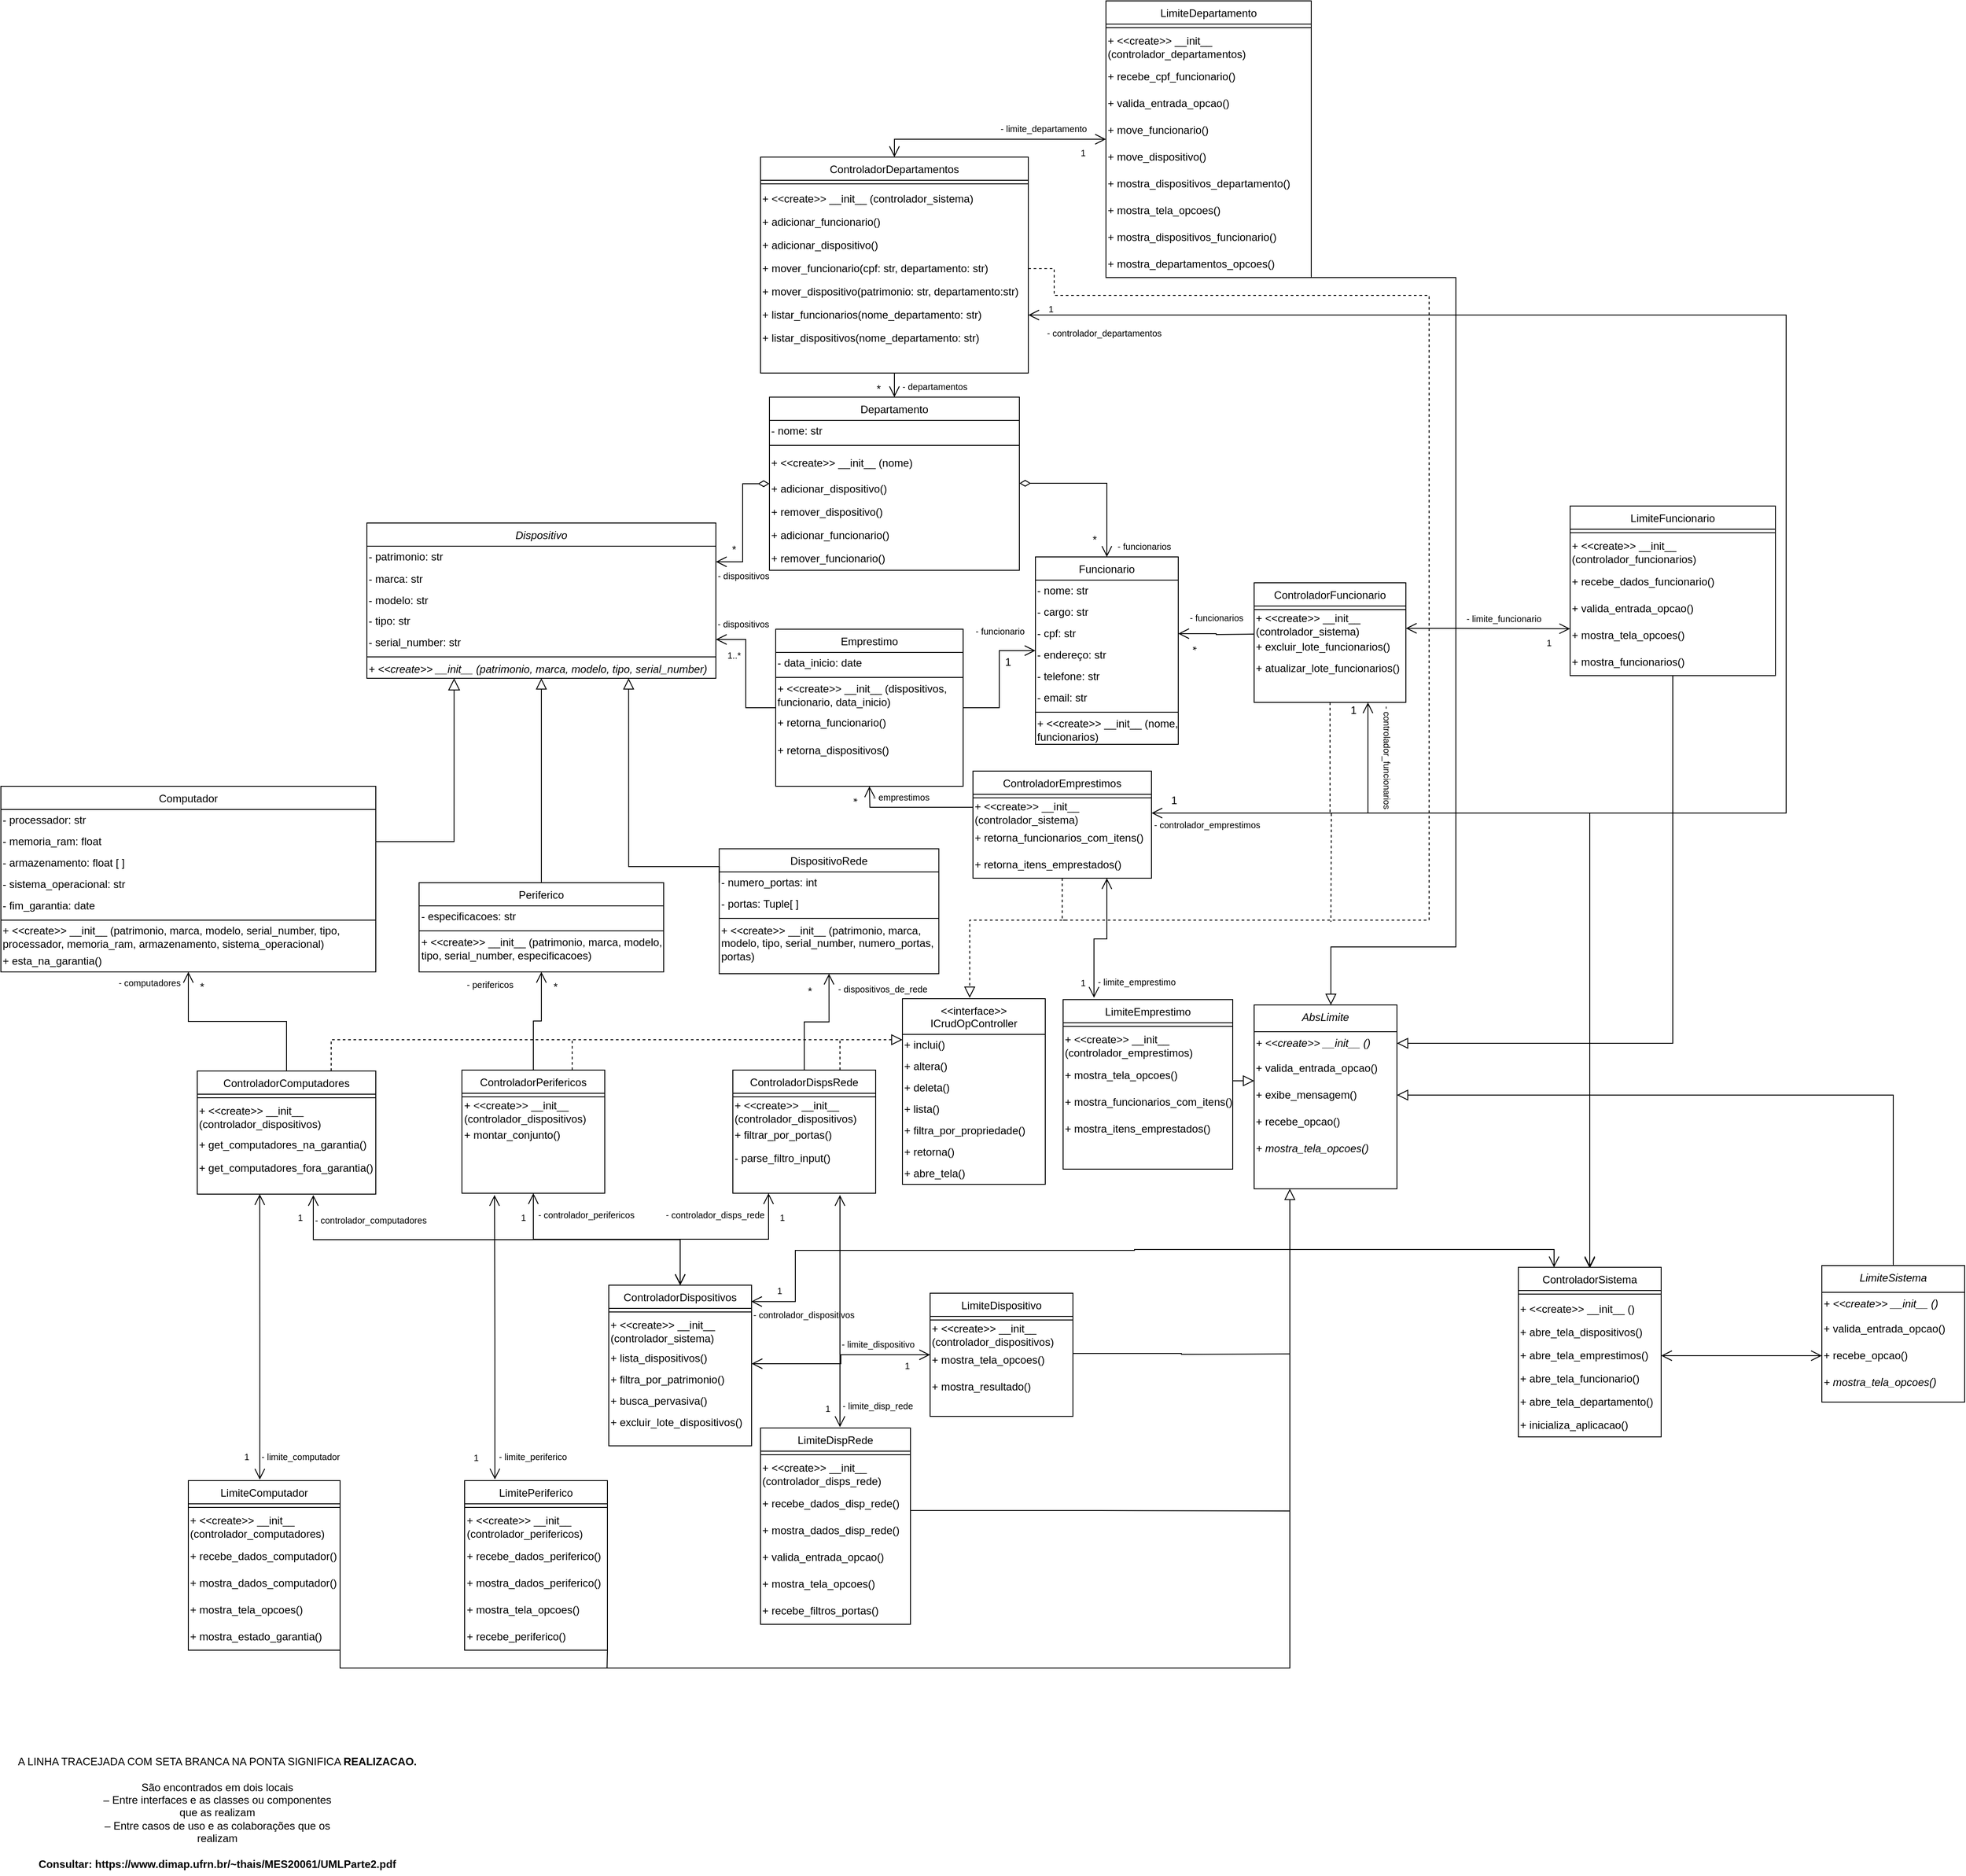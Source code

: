 <mxfile version="21.2.1" type="github">
  <diagram id="C5RBs43oDa-KdzZeNtuy" name="Page-1">
    <mxGraphModel dx="4097" dy="3346" grid="1" gridSize="10" guides="1" tooltips="1" connect="1" arrows="1" fold="1" page="1" pageScale="1" pageWidth="827" pageHeight="1169" math="0" shadow="0">
      <root>
        <mxCell id="WIyWlLk6GJQsqaUBKTNV-0" />
        <mxCell id="WIyWlLk6GJQsqaUBKTNV-1" parent="WIyWlLk6GJQsqaUBKTNV-0" />
        <mxCell id="NYMDARJwrDoibZUPulRY-10" style="edgeStyle=orthogonalEdgeStyle;orthogonalLoop=1;jettySize=auto;html=1;exitX=1;exitY=0.25;exitDx=0;exitDy=0;endArrow=diamondThin;endFill=0;entryX=0;entryY=0.5;entryDx=0;entryDy=0;startArrow=open;startFill=0;endSize=10;startSize=10;movable=1;resizable=1;rotatable=1;deletable=1;editable=1;locked=0;connectable=1;shadow=0;strokeColor=default;rounded=0;jumpStyle=none;jumpSize=6;strokeWidth=1;" parent="WIyWlLk6GJQsqaUBKTNV-1" source="zkfFHV4jXpPFQw0GAbJ--0" target="NYMDARJwrDoibZUPulRY-5" edge="1">
          <mxGeometry relative="1" as="geometry">
            <mxPoint x="1010" y="645" as="targetPoint" />
          </mxGeometry>
        </mxCell>
        <mxCell id="zkfFHV4jXpPFQw0GAbJ--13" value="Periferico" style="swimlane;fontStyle=0;align=center;verticalAlign=top;childLayout=stackLayout;horizontal=1;startSize=26;horizontalStack=0;resizeParent=1;resizeLast=0;collapsible=1;marginBottom=0;rounded=0;shadow=0;strokeWidth=1;" parent="WIyWlLk6GJQsqaUBKTNV-1" vertex="1">
          <mxGeometry x="548.5" y="948" width="274" height="100" as="geometry">
            <mxRectangle x="508.5" y="690" width="170" height="26" as="alternateBounds" />
          </mxGeometry>
        </mxCell>
        <mxCell id="NYMDARJwrDoibZUPulRY-46" value="- especificacoes: str" style="text;html=1;strokeColor=none;fillColor=none;align=left;verticalAlign=middle;whiteSpace=wrap;rounded=0;" parent="zkfFHV4jXpPFQw0GAbJ--13" vertex="1">
          <mxGeometry y="26" width="274" height="24" as="geometry" />
        </mxCell>
        <mxCell id="zkfFHV4jXpPFQw0GAbJ--15" value="" style="line;html=1;strokeWidth=1;align=left;verticalAlign=middle;spacingTop=-1;spacingLeft=3;spacingRight=3;rotatable=0;labelPosition=right;points=[];portConstraint=eastwest;" parent="zkfFHV4jXpPFQw0GAbJ--13" vertex="1">
          <mxGeometry y="50" width="274" height="8" as="geometry" />
        </mxCell>
        <mxCell id="lidPcUaBoBGW-wPT9ohr-1" value="&lt;span style=&quot;border-color: var(--border-color);&quot;&gt;+ &amp;lt;&amp;lt;create&amp;gt;&amp;gt; __init__ (patrimonio, marca, modelo, tipo, serial_number, especificacoes)&lt;/span&gt;" style="text;html=1;strokeColor=none;fillColor=none;align=left;verticalAlign=middle;whiteSpace=wrap;rounded=0;" parent="zkfFHV4jXpPFQw0GAbJ--13" vertex="1">
          <mxGeometry y="58" width="274" height="32" as="geometry" />
        </mxCell>
        <mxCell id="zkfFHV4jXpPFQw0GAbJ--16" value="" style="endArrow=block;endSize=10;endFill=0;shadow=0;strokeWidth=1;rounded=0;edgeStyle=elbowEdgeStyle;elbow=vertical;entryX=0.5;entryY=1;entryDx=0;entryDy=0;" parent="WIyWlLk6GJQsqaUBKTNV-1" source="zkfFHV4jXpPFQw0GAbJ--13" target="zkfFHV4jXpPFQw0GAbJ--0" edge="1">
          <mxGeometry width="160" relative="1" as="geometry">
            <mxPoint x="580" y="863" as="sourcePoint" />
            <mxPoint x="660" y="710" as="targetPoint" />
          </mxGeometry>
        </mxCell>
        <mxCell id="NYMDARJwrDoibZUPulRY-9" style="edgeStyle=orthogonalEdgeStyle;rounded=0;orthogonalLoop=1;jettySize=auto;html=1;exitX=1;exitY=0.25;exitDx=0;exitDy=0;entryX=0.5;entryY=0;entryDx=0;entryDy=0;endArrow=open;endFill=0;startArrow=diamondThin;startFill=0;endSize=10;startSize=10;" parent="WIyWlLk6GJQsqaUBKTNV-1" source="RSRLdsodmYq6a_KDJeos-109" target="NYMDARJwrDoibZUPulRY-7" edge="1">
          <mxGeometry relative="1" as="geometry" />
        </mxCell>
        <mxCell id="NYMDARJwrDoibZUPulRY-5" value="Departamento" style="swimlane;fontStyle=0;align=center;verticalAlign=top;childLayout=stackLayout;horizontal=1;startSize=26;horizontalStack=0;resizeParent=1;resizeLast=0;collapsible=1;marginBottom=0;rounded=0;shadow=0;strokeWidth=1;" parent="WIyWlLk6GJQsqaUBKTNV-1" vertex="1">
          <mxGeometry x="941" y="404" width="280" height="194" as="geometry">
            <mxRectangle x="340" y="380" width="170" height="26" as="alternateBounds" />
          </mxGeometry>
        </mxCell>
        <mxCell id="NYMDARJwrDoibZUPulRY-19" value="- nome: str" style="text;html=1;strokeColor=none;fillColor=none;align=left;verticalAlign=middle;whiteSpace=wrap;rounded=0;" parent="NYMDARJwrDoibZUPulRY-5" vertex="1">
          <mxGeometry y="26" width="280" height="24" as="geometry" />
        </mxCell>
        <mxCell id="NYMDARJwrDoibZUPulRY-6" value="" style="line;html=1;strokeWidth=1;align=left;verticalAlign=middle;spacingTop=-1;spacingLeft=3;spacingRight=3;rotatable=0;labelPosition=right;points=[];portConstraint=eastwest;" parent="NYMDARJwrDoibZUPulRY-5" vertex="1">
          <mxGeometry y="50" width="280" height="8" as="geometry" />
        </mxCell>
        <mxCell id="RSRLdsodmYq6a_KDJeos-18" value="&lt;span style=&quot;border-color: var(--border-color);&quot;&gt;+ &amp;lt;&amp;lt;create&amp;gt;&amp;gt; __init__ (nome)&lt;/span&gt;" style="text;html=1;strokeColor=none;fillColor=none;align=left;verticalAlign=middle;whiteSpace=wrap;rounded=0;" vertex="1" parent="NYMDARJwrDoibZUPulRY-5">
          <mxGeometry y="58" width="280" height="32" as="geometry" />
        </mxCell>
        <mxCell id="RSRLdsodmYq6a_KDJeos-109" value="&lt;span style=&quot;border-color: var(--border-color);&quot;&gt;+ adicionar_dispositivo()&lt;/span&gt;" style="text;html=1;strokeColor=none;fillColor=none;align=left;verticalAlign=middle;whiteSpace=wrap;rounded=0;fontStyle=0" vertex="1" parent="NYMDARJwrDoibZUPulRY-5">
          <mxGeometry y="90" width="280" height="26" as="geometry" />
        </mxCell>
        <mxCell id="RSRLdsodmYq6a_KDJeos-110" value="&lt;span style=&quot;border-color: var(--border-color);&quot;&gt;+ remover_dispositivo()&lt;/span&gt;" style="text;html=1;strokeColor=none;fillColor=none;align=left;verticalAlign=middle;whiteSpace=wrap;rounded=0;fontStyle=0" vertex="1" parent="NYMDARJwrDoibZUPulRY-5">
          <mxGeometry y="116" width="280" height="26" as="geometry" />
        </mxCell>
        <mxCell id="RSRLdsodmYq6a_KDJeos-108" value="&lt;span style=&quot;border-color: var(--border-color);&quot;&gt;+ adicionar_funcionario()&lt;/span&gt;" style="text;html=1;strokeColor=none;fillColor=none;align=left;verticalAlign=middle;whiteSpace=wrap;rounded=0;fontStyle=0" vertex="1" parent="NYMDARJwrDoibZUPulRY-5">
          <mxGeometry y="142" width="280" height="26" as="geometry" />
        </mxCell>
        <mxCell id="RSRLdsodmYq6a_KDJeos-111" value="&lt;span style=&quot;border-color: var(--border-color);&quot;&gt;+ remover_funcionario()&lt;/span&gt;" style="text;html=1;strokeColor=none;fillColor=none;align=left;verticalAlign=middle;whiteSpace=wrap;rounded=0;fontStyle=0" vertex="1" parent="NYMDARJwrDoibZUPulRY-5">
          <mxGeometry y="168" width="280" height="26" as="geometry" />
        </mxCell>
        <mxCell id="NYMDARJwrDoibZUPulRY-7" value="Funcionario" style="swimlane;fontStyle=0;align=center;verticalAlign=top;childLayout=stackLayout;horizontal=1;startSize=26;horizontalStack=0;resizeParent=1;resizeLast=0;collapsible=1;marginBottom=0;rounded=0;shadow=0;strokeWidth=1;" parent="WIyWlLk6GJQsqaUBKTNV-1" vertex="1">
          <mxGeometry x="1239" y="583" width="160" height="210" as="geometry">
            <mxRectangle x="340" y="380" width="170" height="26" as="alternateBounds" />
          </mxGeometry>
        </mxCell>
        <mxCell id="NYMDARJwrDoibZUPulRY-22" value="- nome: str" style="text;html=1;strokeColor=none;fillColor=none;align=left;verticalAlign=middle;whiteSpace=wrap;rounded=0;" parent="NYMDARJwrDoibZUPulRY-7" vertex="1">
          <mxGeometry y="26" width="160" height="24" as="geometry" />
        </mxCell>
        <mxCell id="NYMDARJwrDoibZUPulRY-23" value="- cargo: str" style="text;html=1;strokeColor=none;fillColor=none;align=left;verticalAlign=middle;whiteSpace=wrap;rounded=0;" parent="NYMDARJwrDoibZUPulRY-7" vertex="1">
          <mxGeometry y="50" width="160" height="24" as="geometry" />
        </mxCell>
        <mxCell id="NYMDARJwrDoibZUPulRY-24" value="- cpf: str" style="text;html=1;strokeColor=none;fillColor=none;align=left;verticalAlign=middle;whiteSpace=wrap;rounded=0;" parent="NYMDARJwrDoibZUPulRY-7" vertex="1">
          <mxGeometry y="74" width="160" height="24" as="geometry" />
        </mxCell>
        <mxCell id="NYMDARJwrDoibZUPulRY-25" value="- endereço: str" style="text;html=1;strokeColor=none;fillColor=none;align=left;verticalAlign=middle;whiteSpace=wrap;rounded=0;" parent="NYMDARJwrDoibZUPulRY-7" vertex="1">
          <mxGeometry y="98" width="160" height="24" as="geometry" />
        </mxCell>
        <mxCell id="NYMDARJwrDoibZUPulRY-26" value="- telefone: str" style="text;html=1;strokeColor=none;fillColor=none;align=left;verticalAlign=middle;whiteSpace=wrap;rounded=0;" parent="NYMDARJwrDoibZUPulRY-7" vertex="1">
          <mxGeometry y="122" width="160" height="24" as="geometry" />
        </mxCell>
        <mxCell id="NYMDARJwrDoibZUPulRY-27" value="- email: str" style="text;html=1;strokeColor=none;fillColor=none;align=left;verticalAlign=middle;whiteSpace=wrap;rounded=0;" parent="NYMDARJwrDoibZUPulRY-7" vertex="1">
          <mxGeometry y="146" width="160" height="24" as="geometry" />
        </mxCell>
        <mxCell id="NYMDARJwrDoibZUPulRY-8" value="" style="line;html=1;strokeWidth=1;align=left;verticalAlign=middle;spacingTop=-1;spacingLeft=3;spacingRight=3;rotatable=0;labelPosition=right;points=[];portConstraint=eastwest;" parent="NYMDARJwrDoibZUPulRY-7" vertex="1">
          <mxGeometry y="170" width="160" height="8" as="geometry" />
        </mxCell>
        <mxCell id="RSRLdsodmYq6a_KDJeos-107" value="&lt;span style=&quot;border-color: var(--border-color);&quot;&gt;+ &amp;lt;&amp;lt;create&amp;gt;&amp;gt; __init__ (nome, funcionarios)&lt;/span&gt;" style="text;html=1;strokeColor=none;fillColor=none;align=left;verticalAlign=middle;whiteSpace=wrap;rounded=0;" vertex="1" parent="NYMDARJwrDoibZUPulRY-7">
          <mxGeometry y="178" width="160" height="32" as="geometry" />
        </mxCell>
        <mxCell id="NYMDARJwrDoibZUPulRY-15" style="edgeStyle=orthogonalEdgeStyle;rounded=0;orthogonalLoop=1;jettySize=auto;html=1;exitX=1;exitY=0.5;exitDx=0;exitDy=0;entryX=0;entryY=0.5;entryDx=0;entryDy=0;endArrow=open;endFill=0;endSize=10;startSize=10;" parent="WIyWlLk6GJQsqaUBKTNV-1" source="NYMDARJwrDoibZUPulRY-12" target="NYMDARJwrDoibZUPulRY-7" edge="1">
          <mxGeometry relative="1" as="geometry" />
        </mxCell>
        <mxCell id="NYMDARJwrDoibZUPulRY-12" value="Emprestimo" style="swimlane;fontStyle=0;align=center;verticalAlign=top;childLayout=stackLayout;horizontal=1;startSize=26;horizontalStack=0;resizeParent=1;resizeLast=0;collapsible=1;marginBottom=0;rounded=0;shadow=0;strokeWidth=1;" parent="WIyWlLk6GJQsqaUBKTNV-1" vertex="1">
          <mxGeometry x="948" y="664" width="210" height="176" as="geometry">
            <mxRectangle x="340" y="380" width="170" height="26" as="alternateBounds" />
          </mxGeometry>
        </mxCell>
        <mxCell id="RSRLdsodmYq6a_KDJeos-117" value="- data_inicio: date" style="text;html=1;strokeColor=none;fillColor=none;align=left;verticalAlign=middle;whiteSpace=wrap;rounded=0;spacing=2;" vertex="1" parent="NYMDARJwrDoibZUPulRY-12">
          <mxGeometry y="26" width="210" height="24" as="geometry" />
        </mxCell>
        <mxCell id="NYMDARJwrDoibZUPulRY-13" value="" style="line;html=1;strokeWidth=1;align=left;verticalAlign=middle;spacingTop=-1;spacingLeft=3;spacingRight=3;rotatable=0;labelPosition=right;points=[];portConstraint=eastwest;" parent="NYMDARJwrDoibZUPulRY-12" vertex="1">
          <mxGeometry y="50" width="210" height="8" as="geometry" />
        </mxCell>
        <mxCell id="RSRLdsodmYq6a_KDJeos-96" value="&lt;span style=&quot;border-color: var(--border-color);&quot;&gt;+ &amp;lt;&amp;lt;create&amp;gt;&amp;gt; __init__ (dispositivos, funcionario, data_inicio)&lt;/span&gt;" style="text;html=1;strokeColor=none;fillColor=none;align=left;verticalAlign=middle;whiteSpace=wrap;rounded=0;fontStyle=0" vertex="1" parent="NYMDARJwrDoibZUPulRY-12">
          <mxGeometry y="58" width="210" height="32" as="geometry" />
        </mxCell>
        <mxCell id="RSRLdsodmYq6a_KDJeos-113" value="&lt;span style=&quot;border-color: var(--border-color);&quot;&gt;+ retorna_funcionario()&lt;br&gt;&lt;/span&gt;" style="text;html=1;strokeColor=none;fillColor=none;align=left;verticalAlign=middle;whiteSpace=wrap;rounded=0;fontStyle=0" vertex="1" parent="NYMDARJwrDoibZUPulRY-12">
          <mxGeometry y="90" width="210" height="30" as="geometry" />
        </mxCell>
        <mxCell id="RSRLdsodmYq6a_KDJeos-114" value="&lt;span style=&quot;border-color: var(--border-color);&quot;&gt;+ retorna_dispositivos()&lt;br&gt;&lt;/span&gt;" style="text;html=1;strokeColor=none;fillColor=none;align=left;verticalAlign=middle;whiteSpace=wrap;rounded=0;fontStyle=0" vertex="1" parent="NYMDARJwrDoibZUPulRY-12">
          <mxGeometry y="120" width="210" height="32" as="geometry" />
        </mxCell>
        <mxCell id="NYMDARJwrDoibZUPulRY-21" value="- funcionarios" style="text;html=1;strokeColor=none;fillColor=none;align=left;verticalAlign=middle;whiteSpace=wrap;rounded=0;fontSize=10;" parent="WIyWlLk6GJQsqaUBKTNV-1" vertex="1">
          <mxGeometry x="1329" y="559" width="160" height="24" as="geometry" />
        </mxCell>
        <mxCell id="NYMDARJwrDoibZUPulRY-30" value="- funcionario" style="text;html=1;strokeColor=none;fillColor=none;align=right;verticalAlign=middle;whiteSpace=wrap;rounded=0;spacing=2;fontSize=10;" parent="WIyWlLk6GJQsqaUBKTNV-1" vertex="1">
          <mxGeometry x="1169" y="654" width="60" height="24" as="geometry" />
        </mxCell>
        <mxCell id="NYMDARJwrDoibZUPulRY-34" value="Computador" style="swimlane;fontStyle=0;align=center;verticalAlign=top;childLayout=stackLayout;horizontal=1;startSize=26;horizontalStack=0;resizeParent=1;resizeLast=0;collapsible=1;marginBottom=0;rounded=0;shadow=0;strokeWidth=1;" parent="WIyWlLk6GJQsqaUBKTNV-1" vertex="1">
          <mxGeometry x="80" y="840" width="420" height="208" as="geometry">
            <mxRectangle x="230" y="140" width="160" height="26" as="alternateBounds" />
          </mxGeometry>
        </mxCell>
        <mxCell id="NYMDARJwrDoibZUPulRY-35" value="- processador: str" style="text;html=1;strokeColor=none;fillColor=none;align=left;verticalAlign=middle;whiteSpace=wrap;rounded=0;" parent="NYMDARJwrDoibZUPulRY-34" vertex="1">
          <mxGeometry y="26" width="420" height="24" as="geometry" />
        </mxCell>
        <mxCell id="NYMDARJwrDoibZUPulRY-36" value="- memoria_ram: float" style="text;html=1;strokeColor=none;fillColor=none;align=left;verticalAlign=middle;whiteSpace=wrap;rounded=0;" parent="NYMDARJwrDoibZUPulRY-34" vertex="1">
          <mxGeometry y="50" width="420" height="24" as="geometry" />
        </mxCell>
        <mxCell id="NYMDARJwrDoibZUPulRY-37" value="- armazenamento: float [ ]" style="text;html=1;strokeColor=none;fillColor=none;align=left;verticalAlign=middle;whiteSpace=wrap;rounded=0;spacing=2;" parent="NYMDARJwrDoibZUPulRY-34" vertex="1">
          <mxGeometry y="74" width="420" height="24" as="geometry" />
        </mxCell>
        <mxCell id="NYMDARJwrDoibZUPulRY-39" value="- sistema_operacional: str" style="text;html=1;strokeColor=none;fillColor=none;align=left;verticalAlign=middle;whiteSpace=wrap;rounded=0;spacing=2;" parent="NYMDARJwrDoibZUPulRY-34" vertex="1">
          <mxGeometry y="98" width="420" height="24" as="geometry" />
        </mxCell>
        <mxCell id="lidPcUaBoBGW-wPT9ohr-49" value="- fim_garantia: date" style="text;html=1;strokeColor=none;fillColor=none;align=left;verticalAlign=middle;whiteSpace=wrap;rounded=0;spacing=2;" parent="NYMDARJwrDoibZUPulRY-34" vertex="1">
          <mxGeometry y="122" width="420" height="24" as="geometry" />
        </mxCell>
        <mxCell id="NYMDARJwrDoibZUPulRY-38" value="" style="line;html=1;strokeWidth=1;align=left;verticalAlign=middle;spacingTop=-1;spacingLeft=3;spacingRight=3;rotatable=0;labelPosition=right;points=[];portConstraint=eastwest;" parent="NYMDARJwrDoibZUPulRY-34" vertex="1">
          <mxGeometry y="146" width="420" height="8" as="geometry" />
        </mxCell>
        <mxCell id="6fdoiSY8JXqc6EE2YmAn-54" value="+ &amp;lt;&amp;lt;create&amp;gt;&amp;gt; __init__ (patrimonio, marca, modelo, serial_number&lt;span&gt;, tipo, processador, memoria_ram, armazenamento, sistema_operacional)&lt;/span&gt;" style="text;html=1;strokeColor=none;fillColor=none;align=left;verticalAlign=middle;whiteSpace=wrap;rounded=0;spacing=2;fontStyle=0" parent="NYMDARJwrDoibZUPulRY-34" vertex="1">
          <mxGeometry y="154" width="420" height="30" as="geometry" />
        </mxCell>
        <mxCell id="lidPcUaBoBGW-wPT9ohr-50" value="&lt;span style=&quot;border-color: var(--border-color);&quot;&gt;+ esta_na_garantia&lt;span style=&quot;&quot;&gt;()&lt;br&gt;&lt;/span&gt;&lt;/span&gt;" style="text;html=1;strokeColor=none;fillColor=none;align=left;verticalAlign=middle;whiteSpace=wrap;rounded=0;fontStyle=0" parent="NYMDARJwrDoibZUPulRY-34" vertex="1">
          <mxGeometry y="184" width="420" height="24" as="geometry" />
        </mxCell>
        <mxCell id="NYMDARJwrDoibZUPulRY-47" value="DispositivoRede" style="swimlane;fontStyle=0;align=center;verticalAlign=top;childLayout=stackLayout;horizontal=1;startSize=26;horizontalStack=0;resizeParent=1;resizeLast=0;collapsible=1;marginBottom=0;rounded=0;shadow=0;strokeWidth=1;" parent="WIyWlLk6GJQsqaUBKTNV-1" vertex="1">
          <mxGeometry x="884.75" y="910" width="246" height="140" as="geometry">
            <mxRectangle x="230" y="140" width="160" height="26" as="alternateBounds" />
          </mxGeometry>
        </mxCell>
        <mxCell id="NYMDARJwrDoibZUPulRY-49" value="- numero_portas: int" style="text;html=1;strokeColor=none;fillColor=none;align=left;verticalAlign=middle;whiteSpace=wrap;rounded=0;" parent="NYMDARJwrDoibZUPulRY-47" vertex="1">
          <mxGeometry y="26" width="246" height="24" as="geometry" />
        </mxCell>
        <mxCell id="NYMDARJwrDoibZUPulRY-50" value="- portas: Tuple[ ]" style="text;html=1;strokeColor=none;fillColor=none;align=left;verticalAlign=middle;whiteSpace=wrap;rounded=0;spacing=2;" parent="NYMDARJwrDoibZUPulRY-47" vertex="1">
          <mxGeometry y="50" width="246" height="24" as="geometry" />
        </mxCell>
        <mxCell id="NYMDARJwrDoibZUPulRY-52" value="" style="line;html=1;strokeWidth=1;align=left;verticalAlign=middle;spacingTop=-1;spacingLeft=3;spacingRight=3;rotatable=0;labelPosition=right;points=[];portConstraint=eastwest;" parent="NYMDARJwrDoibZUPulRY-47" vertex="1">
          <mxGeometry y="74" width="246" height="8" as="geometry" />
        </mxCell>
        <mxCell id="lidPcUaBoBGW-wPT9ohr-5" value="&lt;span style=&quot;border-color: var(--border-color);&quot;&gt;+ &amp;lt;&amp;lt;create&amp;gt;&amp;gt; __init__ (patrimonio, marca, modelo, tipo, serial_number, numero_portas, portas)&lt;/span&gt;" style="text;html=1;strokeColor=none;fillColor=none;align=left;verticalAlign=middle;whiteSpace=wrap;rounded=0;" parent="NYMDARJwrDoibZUPulRY-47" vertex="1">
          <mxGeometry y="82" width="246" height="48" as="geometry" />
        </mxCell>
        <mxCell id="nvPoZxZMlYjXfIzX_Q3Y-1" value="" style="endArrow=block;endSize=10;endFill=0;shadow=0;strokeWidth=1;rounded=0;edgeStyle=orthogonalEdgeStyle;elbow=vertical;exitX=0;exitY=0.5;exitDx=0;exitDy=0;entryX=0.75;entryY=1;entryDx=0;entryDy=0;" parent="WIyWlLk6GJQsqaUBKTNV-1" source="NYMDARJwrDoibZUPulRY-49" target="6fdoiSY8JXqc6EE2YmAn-51" edge="1">
          <mxGeometry width="160" relative="1" as="geometry">
            <mxPoint x="789.5" y="872" as="sourcePoint" />
            <mxPoint x="770" y="730" as="targetPoint" />
            <Array as="points">
              <mxPoint x="885" y="930" />
              <mxPoint x="783" y="930" />
            </Array>
          </mxGeometry>
        </mxCell>
        <mxCell id="nvPoZxZMlYjXfIzX_Q3Y-3" style="edgeStyle=orthogonalEdgeStyle;rounded=0;orthogonalLoop=1;jettySize=auto;html=1;exitX=1;exitY=0.5;exitDx=0;exitDy=0;endArrow=block;endFill=0;endSize=11;entryX=0.25;entryY=1;entryDx=0;entryDy=0;" parent="WIyWlLk6GJQsqaUBKTNV-1" source="NYMDARJwrDoibZUPulRY-36" target="6fdoiSY8JXqc6EE2YmAn-51" edge="1">
          <mxGeometry relative="1" as="geometry">
            <mxPoint x="600" y="720" as="targetPoint" />
          </mxGeometry>
        </mxCell>
        <mxCell id="nvPoZxZMlYjXfIzX_Q3Y-22" style="edgeStyle=orthogonalEdgeStyle;rounded=0;orthogonalLoop=1;jettySize=auto;html=1;exitX=0.5;exitY=0;exitDx=0;exitDy=0;entryX=0.5;entryY=1;entryDx=0;entryDy=0;endArrow=open;endFill=0;endSize=10;startSize=10;" parent="WIyWlLk6GJQsqaUBKTNV-1" source="nvPoZxZMlYjXfIzX_Q3Y-4" target="zkfFHV4jXpPFQw0GAbJ--13" edge="1">
          <mxGeometry relative="1" as="geometry" />
        </mxCell>
        <mxCell id="6fdoiSY8JXqc6EE2YmAn-33" style="edgeStyle=orthogonalEdgeStyle;rounded=0;orthogonalLoop=1;jettySize=auto;html=1;exitX=0.5;exitY=1;exitDx=0;exitDy=0;entryX=0.5;entryY=0;entryDx=0;entryDy=0;endArrow=open;endFill=0;endSize=10;startSize=10;startArrow=open;startFill=0;" parent="WIyWlLk6GJQsqaUBKTNV-1" source="nvPoZxZMlYjXfIzX_Q3Y-4" target="nvPoZxZMlYjXfIzX_Q3Y-23" edge="1">
          <mxGeometry relative="1" as="geometry" />
        </mxCell>
        <mxCell id="nvPoZxZMlYjXfIzX_Q3Y-4" value="ControladorPerifericos" style="swimlane;fontStyle=0;align=center;verticalAlign=top;childLayout=stackLayout;horizontal=1;startSize=26;horizontalStack=0;resizeParent=1;resizeLast=0;collapsible=1;marginBottom=0;rounded=0;shadow=0;strokeWidth=1;" parent="WIyWlLk6GJQsqaUBKTNV-1" vertex="1">
          <mxGeometry x="596.5" y="1158" width="160" height="138" as="geometry">
            <mxRectangle x="230" y="140" width="160" height="26" as="alternateBounds" />
          </mxGeometry>
        </mxCell>
        <mxCell id="nvPoZxZMlYjXfIzX_Q3Y-9" value="" style="line;html=1;strokeWidth=1;align=left;verticalAlign=middle;spacingTop=-1;spacingLeft=3;spacingRight=3;rotatable=0;labelPosition=right;points=[];portConstraint=eastwest;" parent="nvPoZxZMlYjXfIzX_Q3Y-4" vertex="1">
          <mxGeometry y="26" width="160" height="8" as="geometry" />
        </mxCell>
        <mxCell id="lidPcUaBoBGW-wPT9ohr-38" value="&lt;span style=&quot;border-color: var(--border-color);&quot;&gt;+ &amp;lt;&amp;lt;create&amp;gt;&amp;gt; __init__ (controlador_dispositivos)&lt;/span&gt;" style="text;html=1;strokeColor=none;fillColor=none;align=left;verticalAlign=middle;whiteSpace=wrap;rounded=0;fontStyle=0" parent="nvPoZxZMlYjXfIzX_Q3Y-4" vertex="1">
          <mxGeometry y="34" width="160" height="26" as="geometry" />
        </mxCell>
        <mxCell id="lidPcUaBoBGW-wPT9ohr-53" value="&lt;span style=&quot;border-color: var(--border-color);&quot;&gt;+ montar_conjunto()&lt;/span&gt;" style="text;html=1;strokeColor=none;fillColor=none;align=left;verticalAlign=middle;whiteSpace=wrap;rounded=0;fontStyle=0" parent="nvPoZxZMlYjXfIzX_Q3Y-4" vertex="1">
          <mxGeometry y="60" width="160" height="26" as="geometry" />
        </mxCell>
        <mxCell id="nvPoZxZMlYjXfIzX_Q3Y-20" style="edgeStyle=orthogonalEdgeStyle;rounded=0;orthogonalLoop=1;jettySize=auto;html=1;exitX=0.5;exitY=0;exitDx=0;exitDy=0;entryX=0.5;entryY=1;entryDx=0;entryDy=0;endArrow=open;endFill=0;endSize=10;startSize=10;" parent="WIyWlLk6GJQsqaUBKTNV-1" source="nvPoZxZMlYjXfIzX_Q3Y-29" target="NYMDARJwrDoibZUPulRY-34" edge="1">
          <mxGeometry relative="1" as="geometry" />
        </mxCell>
        <mxCell id="nvPoZxZMlYjXfIzX_Q3Y-21" style="edgeStyle=orthogonalEdgeStyle;rounded=0;orthogonalLoop=1;jettySize=auto;html=1;exitX=0.5;exitY=0;exitDx=0;exitDy=0;entryX=0.5;entryY=1;entryDx=0;entryDy=0;endArrow=open;endFill=0;endSize=10;startSize=10;" parent="WIyWlLk6GJQsqaUBKTNV-1" source="nvPoZxZMlYjXfIzX_Q3Y-35" target="NYMDARJwrDoibZUPulRY-47" edge="1">
          <mxGeometry relative="1" as="geometry">
            <mxPoint x="866" y="1018" as="targetPoint" />
          </mxGeometry>
        </mxCell>
        <mxCell id="RSRLdsodmYq6a_KDJeos-147" style="edgeStyle=orthogonalEdgeStyle;rounded=0;orthogonalLoop=1;jettySize=auto;html=1;exitX=0.997;exitY=0.102;exitDx=0;exitDy=0;entryX=0.25;entryY=0;entryDx=0;entryDy=0;startArrow=open;startFill=0;endArrow=open;endFill=0;endSize=10;startSize=10;exitPerimeter=0;" edge="1" parent="WIyWlLk6GJQsqaUBKTNV-1" source="nvPoZxZMlYjXfIzX_Q3Y-23" target="RSRLdsodmYq6a_KDJeos-140">
          <mxGeometry relative="1" as="geometry">
            <Array as="points">
              <mxPoint x="970" y="1417" />
              <mxPoint x="970" y="1360" />
              <mxPoint x="1350" y="1360" />
              <mxPoint x="1350" y="1359" />
              <mxPoint x="1820" y="1359" />
            </Array>
          </mxGeometry>
        </mxCell>
        <mxCell id="nvPoZxZMlYjXfIzX_Q3Y-23" value="ControladorDispositivos" style="swimlane;fontStyle=0;align=center;verticalAlign=top;childLayout=stackLayout;horizontal=1;startSize=26;horizontalStack=0;resizeParent=1;resizeLast=0;collapsible=1;marginBottom=0;rounded=0;shadow=0;strokeWidth=1;" parent="WIyWlLk6GJQsqaUBKTNV-1" vertex="1">
          <mxGeometry x="761" y="1399" width="160" height="180" as="geometry">
            <mxRectangle x="230" y="140" width="160" height="26" as="alternateBounds" />
          </mxGeometry>
        </mxCell>
        <mxCell id="nvPoZxZMlYjXfIzX_Q3Y-28" value="" style="line;html=1;strokeWidth=1;align=left;verticalAlign=middle;spacingTop=-1;spacingLeft=3;spacingRight=3;rotatable=0;labelPosition=right;points=[];portConstraint=eastwest;" parent="nvPoZxZMlYjXfIzX_Q3Y-23" vertex="1">
          <mxGeometry y="26" width="160" height="8" as="geometry" />
        </mxCell>
        <mxCell id="lidPcUaBoBGW-wPT9ohr-9" value="&lt;span style=&quot;border-color: var(--border-color);&quot;&gt;+ &amp;lt;&amp;lt;create&amp;gt;&amp;gt; __init__ (controlador_sistema)&lt;/span&gt;" style="text;html=1;strokeColor=none;fillColor=none;align=left;verticalAlign=middle;whiteSpace=wrap;rounded=0;fontStyle=0" parent="nvPoZxZMlYjXfIzX_Q3Y-23" vertex="1">
          <mxGeometry y="34" width="160" height="36" as="geometry" />
        </mxCell>
        <mxCell id="lidPcUaBoBGW-wPT9ohr-13" value="&lt;span style=&quot;border-color: var(--border-color);&quot;&gt;+ &lt;span style=&quot;&quot;&gt;lista_dispositivos()&lt;br&gt;&lt;/span&gt;&lt;/span&gt;" style="text;html=1;strokeColor=none;fillColor=none;align=left;verticalAlign=middle;whiteSpace=wrap;rounded=0;fontStyle=0" parent="nvPoZxZMlYjXfIzX_Q3Y-23" vertex="1">
          <mxGeometry y="70" width="160" height="24" as="geometry" />
        </mxCell>
        <mxCell id="lidPcUaBoBGW-wPT9ohr-14" value="&lt;span style=&quot;border-color: var(--border-color);&quot;&gt;+ &lt;span style=&quot;&quot;&gt;filtra_por_patrimonio()&lt;br&gt;&lt;/span&gt;&lt;/span&gt;" style="text;html=1;strokeColor=none;fillColor=none;align=left;verticalAlign=middle;whiteSpace=wrap;rounded=0;fontStyle=0" parent="nvPoZxZMlYjXfIzX_Q3Y-23" vertex="1">
          <mxGeometry y="94" width="160" height="24" as="geometry" />
        </mxCell>
        <mxCell id="lidPcUaBoBGW-wPT9ohr-29" value="&lt;span style=&quot;border-color: var(--border-color);&quot;&gt;+ busca_pervasiva&lt;span style=&quot;&quot;&gt;()&lt;br&gt;&lt;/span&gt;&lt;/span&gt;" style="text;html=1;strokeColor=none;fillColor=none;align=left;verticalAlign=middle;whiteSpace=wrap;rounded=0;fontStyle=0" parent="nvPoZxZMlYjXfIzX_Q3Y-23" vertex="1">
          <mxGeometry y="118" width="160" height="24" as="geometry" />
        </mxCell>
        <mxCell id="lidPcUaBoBGW-wPT9ohr-31" value="&lt;span style=&quot;border-color: var(--border-color);&quot;&gt;+&amp;nbsp;excluir_lote_dispositivos&lt;span style=&quot;&quot;&gt;()&lt;br&gt;&lt;/span&gt;&lt;/span&gt;" style="text;html=1;strokeColor=none;fillColor=none;align=left;verticalAlign=middle;whiteSpace=wrap;rounded=0;fontStyle=0" parent="nvPoZxZMlYjXfIzX_Q3Y-23" vertex="1">
          <mxGeometry y="142" width="160" height="24" as="geometry" />
        </mxCell>
        <mxCell id="6fdoiSY8JXqc6EE2YmAn-16" style="edgeStyle=orthogonalEdgeStyle;rounded=0;orthogonalLoop=1;jettySize=auto;html=1;entryX=0.5;entryY=0;entryDx=0;entryDy=0;endArrow=open;endFill=0;endSize=10;startSize=10;startArrow=open;startFill=0;" parent="WIyWlLk6GJQsqaUBKTNV-1" target="nvPoZxZMlYjXfIzX_Q3Y-23" edge="1">
          <mxGeometry relative="1" as="geometry">
            <mxPoint x="430" y="1298" as="sourcePoint" />
            <Array as="points">
              <mxPoint x="430" y="1348" />
              <mxPoint x="841" y="1348" />
            </Array>
          </mxGeometry>
        </mxCell>
        <mxCell id="lidPcUaBoBGW-wPT9ohr-24" style="rounded=0;orthogonalLoop=1;jettySize=auto;html=1;exitX=0.75;exitY=0;exitDx=0;exitDy=0;endSize=10;endArrow=block;endFill=0;dashed=1;entryX=0;entryY=0.25;entryDx=0;entryDy=0;edgeStyle=orthogonalEdgeStyle;" parent="WIyWlLk6GJQsqaUBKTNV-1" source="nvPoZxZMlYjXfIzX_Q3Y-29" target="lidPcUaBoBGW-wPT9ohr-27" edge="1">
          <mxGeometry relative="1" as="geometry">
            <mxPoint x="1090" y="1124.5" as="targetPoint" />
          </mxGeometry>
        </mxCell>
        <mxCell id="nvPoZxZMlYjXfIzX_Q3Y-29" value="ControladorComputadores" style="swimlane;fontStyle=0;align=center;verticalAlign=top;childLayout=stackLayout;horizontal=1;startSize=26;horizontalStack=0;resizeParent=1;resizeLast=0;collapsible=1;marginBottom=0;rounded=0;shadow=0;strokeWidth=1;" parent="WIyWlLk6GJQsqaUBKTNV-1" vertex="1">
          <mxGeometry x="300" y="1159" width="200" height="138" as="geometry">
            <mxRectangle x="375.5" y="900" width="160" height="26" as="alternateBounds" />
          </mxGeometry>
        </mxCell>
        <mxCell id="nvPoZxZMlYjXfIzX_Q3Y-34" value="" style="line;html=1;strokeWidth=1;align=left;verticalAlign=middle;spacingTop=-1;spacingLeft=3;spacingRight=3;rotatable=0;labelPosition=right;points=[];portConstraint=eastwest;" parent="nvPoZxZMlYjXfIzX_Q3Y-29" vertex="1">
          <mxGeometry y="26" width="200" height="8" as="geometry" />
        </mxCell>
        <mxCell id="lidPcUaBoBGW-wPT9ohr-35" value="&lt;span style=&quot;border-color: var(--border-color);&quot;&gt;+ &amp;lt;&amp;lt;create&amp;gt;&amp;gt; __init__ (controlador_dispositivos)&lt;/span&gt;" style="text;html=1;strokeColor=none;fillColor=none;align=left;verticalAlign=middle;whiteSpace=wrap;rounded=0;fontStyle=0" parent="nvPoZxZMlYjXfIzX_Q3Y-29" vertex="1">
          <mxGeometry y="34" width="200" height="36" as="geometry" />
        </mxCell>
        <mxCell id="lidPcUaBoBGW-wPT9ohr-51" value="+&amp;nbsp;get_computadores_na_garantia()" style="text;html=1;strokeColor=none;fillColor=none;align=left;verticalAlign=middle;whiteSpace=wrap;rounded=0;fontStyle=0" parent="nvPoZxZMlYjXfIzX_Q3Y-29" vertex="1">
          <mxGeometry y="70" width="200" height="26" as="geometry" />
        </mxCell>
        <mxCell id="lidPcUaBoBGW-wPT9ohr-52" value="+&amp;nbsp;get_computadores_fora_garantia()" style="text;html=1;strokeColor=none;fillColor=none;align=left;verticalAlign=middle;whiteSpace=wrap;rounded=0;fontStyle=0" parent="nvPoZxZMlYjXfIzX_Q3Y-29" vertex="1">
          <mxGeometry y="96" width="200" height="26" as="geometry" />
        </mxCell>
        <mxCell id="6fdoiSY8JXqc6EE2YmAn-34" style="edgeStyle=orthogonalEdgeStyle;rounded=0;orthogonalLoop=1;jettySize=auto;html=1;exitX=0.25;exitY=1;exitDx=0;exitDy=0;entryX=0.5;entryY=0;entryDx=0;entryDy=0;endSize=10;endArrow=open;endFill=0;startSize=10;startArrow=open;startFill=0;" parent="WIyWlLk6GJQsqaUBKTNV-1" source="nvPoZxZMlYjXfIzX_Q3Y-35" target="nvPoZxZMlYjXfIzX_Q3Y-23" edge="1">
          <mxGeometry relative="1" as="geometry" />
        </mxCell>
        <mxCell id="lidPcUaBoBGW-wPT9ohr-25" style="rounded=0;orthogonalLoop=1;jettySize=auto;html=1;exitX=0.75;exitY=0;exitDx=0;exitDy=0;endSize=10;endArrow=none;endFill=0;dashed=1;edgeStyle=orthogonalEdgeStyle;" parent="WIyWlLk6GJQsqaUBKTNV-1" source="nvPoZxZMlYjXfIzX_Q3Y-35" edge="1">
          <mxGeometry relative="1" as="geometry">
            <mxPoint x="1020" y="1124" as="targetPoint" />
          </mxGeometry>
        </mxCell>
        <mxCell id="nvPoZxZMlYjXfIzX_Q3Y-35" value="ControladorDispsRede" style="swimlane;fontStyle=0;align=center;verticalAlign=top;childLayout=stackLayout;horizontal=1;startSize=26;horizontalStack=0;resizeParent=1;resizeLast=0;collapsible=1;marginBottom=0;rounded=0;shadow=0;strokeWidth=1;" parent="WIyWlLk6GJQsqaUBKTNV-1" vertex="1">
          <mxGeometry x="900" y="1158" width="160" height="138" as="geometry">
            <mxRectangle x="230" y="140" width="160" height="26" as="alternateBounds" />
          </mxGeometry>
        </mxCell>
        <mxCell id="nvPoZxZMlYjXfIzX_Q3Y-40" value="" style="line;html=1;strokeWidth=1;align=left;verticalAlign=middle;spacingTop=-1;spacingLeft=3;spacingRight=3;rotatable=0;labelPosition=right;points=[];portConstraint=eastwest;" parent="nvPoZxZMlYjXfIzX_Q3Y-35" vertex="1">
          <mxGeometry y="26" width="160" height="8" as="geometry" />
        </mxCell>
        <mxCell id="lidPcUaBoBGW-wPT9ohr-39" value="&lt;span style=&quot;border-color: var(--border-color);&quot;&gt;+ &amp;lt;&amp;lt;create&amp;gt;&amp;gt; __init__ (controlador_dispositivos)&lt;/span&gt;" style="text;html=1;strokeColor=none;fillColor=none;align=left;verticalAlign=middle;whiteSpace=wrap;rounded=0;fontStyle=0" parent="nvPoZxZMlYjXfIzX_Q3Y-35" vertex="1">
          <mxGeometry y="34" width="160" height="26" as="geometry" />
        </mxCell>
        <mxCell id="lidPcUaBoBGW-wPT9ohr-54" value="&lt;span style=&quot;border-color: var(--border-color);&quot;&gt;+ filtrar_por_portas()&lt;/span&gt;" style="text;html=1;strokeColor=none;fillColor=none;align=left;verticalAlign=middle;whiteSpace=wrap;rounded=0;fontStyle=0" parent="nvPoZxZMlYjXfIzX_Q3Y-35" vertex="1">
          <mxGeometry y="60" width="160" height="26" as="geometry" />
        </mxCell>
        <mxCell id="RSRLdsodmYq6a_KDJeos-10" value="&lt;span style=&quot;border-color: var(--border-color);&quot;&gt;- parse_filtro_input()&lt;/span&gt;" style="text;html=1;strokeColor=none;fillColor=none;align=left;verticalAlign=middle;whiteSpace=wrap;rounded=0;fontStyle=0" vertex="1" parent="nvPoZxZMlYjXfIzX_Q3Y-35">
          <mxGeometry y="86" width="160" height="26" as="geometry" />
        </mxCell>
        <mxCell id="6fdoiSY8JXqc6EE2YmAn-3" value="- computadores" style="text;html=1;strokeColor=none;fillColor=none;align=left;verticalAlign=middle;whiteSpace=wrap;rounded=0;spacing=2;fontSize=10;" parent="WIyWlLk6GJQsqaUBKTNV-1" vertex="1">
          <mxGeometry x="210" y="1048" width="80" height="24" as="geometry" />
        </mxCell>
        <mxCell id="6fdoiSY8JXqc6EE2YmAn-4" value="- perifericos" style="text;html=1;strokeColor=none;fillColor=none;align=left;verticalAlign=middle;whiteSpace=wrap;rounded=0;spacing=2;fontSize=10;" parent="WIyWlLk6GJQsqaUBKTNV-1" vertex="1">
          <mxGeometry x="599.5" y="1050" width="86" height="24" as="geometry" />
        </mxCell>
        <mxCell id="6fdoiSY8JXqc6EE2YmAn-5" value="- dispositivos_de_rede" style="text;html=1;strokeColor=none;fillColor=none;align=left;verticalAlign=middle;whiteSpace=wrap;rounded=0;spacing=2;fontSize=10;" parent="WIyWlLk6GJQsqaUBKTNV-1" vertex="1">
          <mxGeometry x="1016.25" y="1055" width="129" height="24" as="geometry" />
        </mxCell>
        <mxCell id="6fdoiSY8JXqc6EE2YmAn-7" value="*" style="text;html=1;align=center;verticalAlign=middle;resizable=0;points=[];autosize=1;strokeColor=none;fillColor=none;" parent="WIyWlLk6GJQsqaUBKTNV-1" vertex="1">
          <mxGeometry x="290" y="1050" width="30" height="30" as="geometry" />
        </mxCell>
        <mxCell id="6fdoiSY8JXqc6EE2YmAn-9" value="*" style="text;html=1;align=center;verticalAlign=middle;resizable=0;points=[];autosize=1;strokeColor=none;fillColor=none;" parent="WIyWlLk6GJQsqaUBKTNV-1" vertex="1">
          <mxGeometry x="685.5" y="1050" width="30" height="30" as="geometry" />
        </mxCell>
        <mxCell id="6fdoiSY8JXqc6EE2YmAn-10" value="*" style="text;html=1;align=center;verticalAlign=middle;resizable=0;points=[];autosize=1;strokeColor=none;fillColor=none;" parent="WIyWlLk6GJQsqaUBKTNV-1" vertex="1">
          <mxGeometry x="970.75" y="1055" width="30" height="30" as="geometry" />
        </mxCell>
        <mxCell id="6fdoiSY8JXqc6EE2YmAn-12" value="*" style="text;html=1;align=center;verticalAlign=middle;resizable=0;points=[];autosize=1;strokeColor=none;fillColor=none;" parent="WIyWlLk6GJQsqaUBKTNV-1" vertex="1">
          <mxGeometry x="1290" y="549" width="30" height="30" as="geometry" />
        </mxCell>
        <mxCell id="6fdoiSY8JXqc6EE2YmAn-14" value="1" style="text;html=1;align=center;verticalAlign=middle;resizable=0;points=[];autosize=1;strokeColor=none;fillColor=none;" parent="WIyWlLk6GJQsqaUBKTNV-1" vertex="1">
          <mxGeometry x="1193" y="686" width="30" height="30" as="geometry" />
        </mxCell>
        <mxCell id="lidPcUaBoBGW-wPT9ohr-93" style="edgeStyle=orthogonalEdgeStyle;rounded=0;orthogonalLoop=1;jettySize=auto;html=1;entryX=1;entryY=0.75;entryDx=0;entryDy=0;endArrow=open;endFill=0;startArrow=open;startFill=0;endSize=10;startSize=10;exitX=0;exitY=0.5;exitDx=0;exitDy=0;" parent="WIyWlLk6GJQsqaUBKTNV-1" source="6fdoiSY8JXqc6EE2YmAn-18" target="lidPcUaBoBGW-wPT9ohr-13" edge="1">
          <mxGeometry relative="1" as="geometry">
            <mxPoint x="1060" y="1474" as="sourcePoint" />
          </mxGeometry>
        </mxCell>
        <mxCell id="6fdoiSY8JXqc6EE2YmAn-18" value="LimiteDispositivo" style="swimlane;fontStyle=0;align=center;verticalAlign=top;childLayout=stackLayout;horizontal=1;startSize=26;horizontalStack=0;resizeParent=1;resizeLast=0;collapsible=1;marginBottom=0;rounded=0;shadow=0;strokeWidth=1;" parent="WIyWlLk6GJQsqaUBKTNV-1" vertex="1">
          <mxGeometry x="1121" y="1408" width="160" height="138" as="geometry">
            <mxRectangle x="230" y="140" width="160" height="26" as="alternateBounds" />
          </mxGeometry>
        </mxCell>
        <mxCell id="6fdoiSY8JXqc6EE2YmAn-19" value="" style="line;html=1;strokeWidth=1;align=left;verticalAlign=middle;spacingTop=-1;spacingLeft=3;spacingRight=3;rotatable=0;labelPosition=right;points=[];portConstraint=eastwest;" parent="6fdoiSY8JXqc6EE2YmAn-18" vertex="1">
          <mxGeometry y="26" width="160" height="8" as="geometry" />
        </mxCell>
        <mxCell id="lidPcUaBoBGW-wPT9ohr-58" value="&lt;span style=&quot;border-color: var(--border-color);&quot;&gt;+ &amp;lt;&amp;lt;create&amp;gt;&amp;gt; __init__ (controlador_dispositivos)&lt;/span&gt;" style="text;html=1;strokeColor=none;fillColor=none;align=left;verticalAlign=middle;whiteSpace=wrap;rounded=0;fontStyle=0" parent="6fdoiSY8JXqc6EE2YmAn-18" vertex="1">
          <mxGeometry y="34" width="160" height="26" as="geometry" />
        </mxCell>
        <mxCell id="RSRLdsodmYq6a_KDJeos-14" style="edgeStyle=orthogonalEdgeStyle;rounded=0;orthogonalLoop=1;jettySize=auto;html=1;exitX=1;exitY=0.25;exitDx=0;exitDy=0;endArrow=none;endFill=0;" edge="1" parent="6fdoiSY8JXqc6EE2YmAn-18" source="RSRLdsodmYq6a_KDJeos-4">
          <mxGeometry relative="1" as="geometry">
            <mxPoint x="403" y="68" as="targetPoint" />
          </mxGeometry>
        </mxCell>
        <mxCell id="RSRLdsodmYq6a_KDJeos-4" value="&lt;span style=&quot;border-color: var(--border-color);&quot;&gt;&lt;span&gt;+ mostra_tela_opcoes()&lt;/span&gt;&lt;/span&gt;" style="text;html=1;strokeColor=none;fillColor=none;align=left;verticalAlign=middle;whiteSpace=wrap;rounded=0;fontStyle=0" vertex="1" parent="6fdoiSY8JXqc6EE2YmAn-18">
          <mxGeometry y="60" width="160" height="30" as="geometry" />
        </mxCell>
        <mxCell id="RSRLdsodmYq6a_KDJeos-139" value="&lt;span style=&quot;border-color: var(--border-color);&quot;&gt;&lt;span&gt;+ mostra_resultado()&lt;/span&gt;&lt;/span&gt;" style="text;html=1;strokeColor=none;fillColor=none;align=left;verticalAlign=middle;whiteSpace=wrap;rounded=0;fontStyle=0" vertex="1" parent="6fdoiSY8JXqc6EE2YmAn-18">
          <mxGeometry y="90" width="160" height="30" as="geometry" />
        </mxCell>
        <mxCell id="6fdoiSY8JXqc6EE2YmAn-37" style="edgeStyle=orthogonalEdgeStyle;rounded=0;orthogonalLoop=1;jettySize=auto;html=1;exitX=0.471;exitY=-0.006;exitDx=0;exitDy=0;endSize=10;endArrow=open;endFill=0;startArrow=open;startFill=0;startSize=10;exitPerimeter=0;" parent="WIyWlLk6GJQsqaUBKTNV-1" source="6fdoiSY8JXqc6EE2YmAn-21" edge="1">
          <mxGeometry relative="1" as="geometry">
            <mxPoint x="370" y="1297" as="targetPoint" />
          </mxGeometry>
        </mxCell>
        <mxCell id="lidPcUaBoBGW-wPT9ohr-84" style="edgeStyle=orthogonalEdgeStyle;rounded=0;orthogonalLoop=1;jettySize=auto;html=1;exitX=1;exitY=1;exitDx=0;exitDy=0;entryX=0.25;entryY=1;entryDx=0;entryDy=0;endSize=10;endArrow=block;endFill=0;" parent="WIyWlLk6GJQsqaUBKTNV-1" source="6fdoiSY8JXqc6EE2YmAn-21" target="lidPcUaBoBGW-wPT9ohr-68" edge="1">
          <mxGeometry relative="1" as="geometry" />
        </mxCell>
        <mxCell id="6fdoiSY8JXqc6EE2YmAn-21" value="LimiteComputador" style="swimlane;fontStyle=0;align=center;verticalAlign=top;childLayout=stackLayout;horizontal=1;startSize=26;horizontalStack=0;resizeParent=1;resizeLast=0;collapsible=1;marginBottom=0;rounded=0;shadow=0;strokeWidth=1;" parent="WIyWlLk6GJQsqaUBKTNV-1" vertex="1">
          <mxGeometry x="290" y="1618" width="170" height="190" as="geometry">
            <mxRectangle x="230" y="140" width="160" height="26" as="alternateBounds" />
          </mxGeometry>
        </mxCell>
        <mxCell id="6fdoiSY8JXqc6EE2YmAn-22" value="" style="line;html=1;strokeWidth=1;align=left;verticalAlign=middle;spacingTop=-1;spacingLeft=3;spacingRight=3;rotatable=0;labelPosition=right;points=[];portConstraint=eastwest;" parent="6fdoiSY8JXqc6EE2YmAn-21" vertex="1">
          <mxGeometry y="26" width="170" height="8" as="geometry" />
        </mxCell>
        <mxCell id="lidPcUaBoBGW-wPT9ohr-55" value="&lt;span style=&quot;border-color: var(--border-color);&quot;&gt;+ &amp;lt;&amp;lt;create&amp;gt;&amp;gt; __init__ (controlador_computadores)&lt;/span&gt;" style="text;html=1;strokeColor=none;fillColor=none;align=left;verticalAlign=middle;whiteSpace=wrap;rounded=0;fontStyle=0" parent="6fdoiSY8JXqc6EE2YmAn-21" vertex="1">
          <mxGeometry y="34" width="170" height="36" as="geometry" />
        </mxCell>
        <mxCell id="lidPcUaBoBGW-wPT9ohr-64" value="&lt;span style=&quot;border-color: var(--border-color);&quot;&gt;+ recebe_dados_computador&lt;span&gt;()&lt;/span&gt;&lt;/span&gt;" style="text;html=1;strokeColor=none;fillColor=none;align=left;verticalAlign=middle;whiteSpace=wrap;rounded=0;fontStyle=0" parent="6fdoiSY8JXqc6EE2YmAn-21" vertex="1">
          <mxGeometry y="70" width="170" height="30" as="geometry" />
        </mxCell>
        <mxCell id="lidPcUaBoBGW-wPT9ohr-110" value="&lt;span style=&quot;border-color: var(--border-color);&quot;&gt;+ mostra_dados_computador&lt;span&gt;()&lt;/span&gt;&lt;/span&gt;" style="text;html=1;strokeColor=none;fillColor=none;align=left;verticalAlign=middle;whiteSpace=wrap;rounded=0;fontStyle=0" parent="6fdoiSY8JXqc6EE2YmAn-21" vertex="1">
          <mxGeometry y="100" width="170" height="30" as="geometry" />
        </mxCell>
        <mxCell id="RSRLdsodmYq6a_KDJeos-7" value="&lt;span style=&quot;border-color: var(--border-color);&quot;&gt;&lt;span&gt;+ mostra_tela_opcoes()&lt;/span&gt;&lt;/span&gt;" style="text;html=1;strokeColor=none;fillColor=none;align=left;verticalAlign=middle;whiteSpace=wrap;rounded=0;fontStyle=0" vertex="1" parent="6fdoiSY8JXqc6EE2YmAn-21">
          <mxGeometry y="130" width="170" height="30" as="geometry" />
        </mxCell>
        <mxCell id="RSRLdsodmYq6a_KDJeos-12" value="&lt;span style=&quot;border-color: var(--border-color);&quot;&gt;&lt;span&gt;+ mostra_estado_garantia()&lt;/span&gt;&lt;/span&gt;" style="text;html=1;strokeColor=none;fillColor=none;align=left;verticalAlign=middle;whiteSpace=wrap;rounded=0;fontStyle=0" vertex="1" parent="6fdoiSY8JXqc6EE2YmAn-21">
          <mxGeometry y="160" width="170" height="30" as="geometry" />
        </mxCell>
        <mxCell id="6fdoiSY8JXqc6EE2YmAn-39" style="edgeStyle=orthogonalEdgeStyle;rounded=0;orthogonalLoop=1;jettySize=auto;html=1;exitX=0.212;exitY=-0.007;exitDx=0;exitDy=0;endArrow=open;endFill=0;startArrow=open;startFill=0;endSize=10;startSize=10;exitPerimeter=0;" parent="WIyWlLk6GJQsqaUBKTNV-1" source="6fdoiSY8JXqc6EE2YmAn-23" edge="1">
          <mxGeometry relative="1" as="geometry">
            <mxPoint x="633" y="1298" as="targetPoint" />
          </mxGeometry>
        </mxCell>
        <mxCell id="6fdoiSY8JXqc6EE2YmAn-40" style="edgeStyle=orthogonalEdgeStyle;rounded=0;orthogonalLoop=1;jettySize=auto;html=1;endArrow=open;endFill=0;startArrow=open;startFill=0;endSize=10;startSize=10;" parent="WIyWlLk6GJQsqaUBKTNV-1" edge="1">
          <mxGeometry relative="1" as="geometry">
            <mxPoint x="1020" y="1298" as="targetPoint" />
            <mxPoint x="1020" y="1558" as="sourcePoint" />
            <Array as="points">
              <mxPoint x="1020" y="1430" />
              <mxPoint x="1020" y="1430" />
            </Array>
          </mxGeometry>
        </mxCell>
        <mxCell id="6fdoiSY8JXqc6EE2YmAn-42" value="- limite_computador" style="text;html=1;strokeColor=none;fillColor=none;align=left;verticalAlign=middle;whiteSpace=wrap;rounded=0;spacing=2;fontSize=10;" parent="WIyWlLk6GJQsqaUBKTNV-1" vertex="1">
          <mxGeometry x="370" y="1579" width="110" height="24" as="geometry" />
        </mxCell>
        <mxCell id="6fdoiSY8JXqc6EE2YmAn-43" value="- limite_periferico" style="text;html=1;strokeColor=none;fillColor=none;align=left;verticalAlign=middle;whiteSpace=wrap;rounded=0;spacing=2;fontSize=10;" parent="WIyWlLk6GJQsqaUBKTNV-1" vertex="1">
          <mxGeometry x="636" y="1579" width="99" height="24" as="geometry" />
        </mxCell>
        <mxCell id="6fdoiSY8JXqc6EE2YmAn-44" value="- limite_disp_rede" style="text;html=1;strokeColor=none;fillColor=none;align=left;verticalAlign=middle;whiteSpace=wrap;rounded=0;spacing=2;fontSize=10;" parent="WIyWlLk6GJQsqaUBKTNV-1" vertex="1">
          <mxGeometry x="1021" y="1522" width="148" height="24" as="geometry" />
        </mxCell>
        <mxCell id="6fdoiSY8JXqc6EE2YmAn-46" value="1" style="text;html=1;align=center;verticalAlign=middle;resizable=0;points=[];autosize=1;strokeColor=none;fillColor=none;fontSize=10;" parent="WIyWlLk6GJQsqaUBKTNV-1" vertex="1">
          <mxGeometry x="340" y="1576" width="30" height="30" as="geometry" />
        </mxCell>
        <mxCell id="6fdoiSY8JXqc6EE2YmAn-47" value="1" style="text;html=1;align=center;verticalAlign=middle;resizable=0;points=[];autosize=1;strokeColor=none;fillColor=none;fontSize=10;" parent="WIyWlLk6GJQsqaUBKTNV-1" vertex="1">
          <mxGeometry x="596.5" y="1577" width="30" height="30" as="geometry" />
        </mxCell>
        <mxCell id="6fdoiSY8JXqc6EE2YmAn-48" value="1" style="text;html=1;align=center;verticalAlign=middle;resizable=0;points=[];autosize=1;strokeColor=none;fillColor=none;fontSize=10;" parent="WIyWlLk6GJQsqaUBKTNV-1" vertex="1">
          <mxGeometry x="991" y="1522" width="30" height="30" as="geometry" />
        </mxCell>
        <mxCell id="NYMDARJwrDoibZUPulRY-31" value="&lt;font color=&quot;#000000&quot; style=&quot;font-size: 10px;&quot;&gt;- dispositivos&lt;/font&gt;" style="text;html=1;strokeColor=none;fillColor=none;align=right;verticalAlign=middle;whiteSpace=wrap;rounded=0;spacing=2;fontColor=#FF5E36;fontSize=10;" parent="WIyWlLk6GJQsqaUBKTNV-1" vertex="1">
          <mxGeometry x="870" y="592" width="73" height="24" as="geometry" />
        </mxCell>
        <mxCell id="zkfFHV4jXpPFQw0GAbJ--0" value="Dispositivo" style="swimlane;fontStyle=2;align=center;verticalAlign=top;childLayout=stackLayout;horizontal=1;startSize=26;horizontalStack=0;resizeParent=1;resizeLast=0;collapsible=1;marginBottom=0;rounded=0;shadow=0;strokeWidth=1;" parent="WIyWlLk6GJQsqaUBKTNV-1" vertex="1">
          <mxGeometry x="490" y="545" width="391" height="174" as="geometry">
            <mxRectangle x="450" y="345" width="160" height="26" as="alternateBounds" />
          </mxGeometry>
        </mxCell>
        <mxCell id="NYMDARJwrDoibZUPulRY-16" value="&lt;span&gt;- patrimonio: str&lt;/span&gt;" style="text;html=1;strokeColor=none;fillColor=none;align=left;verticalAlign=middle;whiteSpace=wrap;rounded=0;fontStyle=0" parent="zkfFHV4jXpPFQw0GAbJ--0" vertex="1">
          <mxGeometry y="26" width="391" height="24" as="geometry" />
        </mxCell>
        <mxCell id="NYMDARJwrDoibZUPulRY-18" value="&lt;span&gt;- marca: str&lt;/span&gt;" style="text;html=1;strokeColor=none;fillColor=none;align=left;verticalAlign=middle;whiteSpace=wrap;rounded=0;spacing=2;fontStyle=0" parent="zkfFHV4jXpPFQw0GAbJ--0" vertex="1">
          <mxGeometry y="50" width="391" height="26" as="geometry" />
        </mxCell>
        <mxCell id="NYMDARJwrDoibZUPulRY-41" value="&lt;span&gt;- modelo: str&lt;/span&gt;" style="text;html=1;strokeColor=none;fillColor=none;align=left;verticalAlign=middle;whiteSpace=wrap;rounded=0;spacing=2;fontStyle=0" parent="zkfFHV4jXpPFQw0GAbJ--0" vertex="1">
          <mxGeometry y="76" width="391" height="22" as="geometry" />
        </mxCell>
        <mxCell id="lidPcUaBoBGW-wPT9ohr-3" value="- tipo: str" style="text;html=1;strokeColor=none;fillColor=none;align=left;verticalAlign=middle;whiteSpace=wrap;rounded=0;" parent="zkfFHV4jXpPFQw0GAbJ--0" vertex="1">
          <mxGeometry y="98" width="391" height="24" as="geometry" />
        </mxCell>
        <mxCell id="NYMDARJwrDoibZUPulRY-17" value="&lt;span&gt;- serial_number: str&lt;/span&gt;" style="text;html=1;strokeColor=none;fillColor=none;align=left;verticalAlign=middle;whiteSpace=wrap;rounded=0;fontStyle=0" parent="zkfFHV4jXpPFQw0GAbJ--0" vertex="1">
          <mxGeometry y="122" width="391" height="24" as="geometry" />
        </mxCell>
        <mxCell id="zkfFHV4jXpPFQw0GAbJ--4" value="" style="line;html=1;strokeWidth=1;align=left;verticalAlign=middle;spacingTop=-1;spacingLeft=3;spacingRight=3;rotatable=0;labelPosition=right;points=[];portConstraint=eastwest;" parent="zkfFHV4jXpPFQw0GAbJ--0" vertex="1">
          <mxGeometry y="146" width="391" height="8" as="geometry" />
        </mxCell>
        <mxCell id="6fdoiSY8JXqc6EE2YmAn-51" value="&lt;span&gt;&lt;i&gt;+ &amp;lt;&amp;lt;create&amp;gt;&amp;gt; __init__ (patrimonio, marca, modelo, tipo, serial_number)&lt;/i&gt;&lt;/span&gt;" style="text;html=1;strokeColor=none;fillColor=none;align=left;verticalAlign=middle;whiteSpace=wrap;rounded=0;spacing=2;fontStyle=0" parent="zkfFHV4jXpPFQw0GAbJ--0" vertex="1">
          <mxGeometry y="154" width="391" height="20" as="geometry" />
        </mxCell>
        <mxCell id="6fdoiSY8JXqc6EE2YmAn-11" value="*" style="text;html=1;align=center;verticalAlign=middle;resizable=0;points=[];autosize=1;strokeColor=none;fillColor=none;" parent="WIyWlLk6GJQsqaUBKTNV-1" vertex="1">
          <mxGeometry x="886" y="560" width="30" height="30" as="geometry" />
        </mxCell>
        <mxCell id="6fdoiSY8JXqc6EE2YmAn-13" value="1..*" style="text;html=1;align=center;verticalAlign=middle;resizable=0;points=[];autosize=1;strokeColor=none;fillColor=none;fontSize=10;" parent="WIyWlLk6GJQsqaUBKTNV-1" vertex="1">
          <mxGeometry x="881" y="678" width="40" height="30" as="geometry" />
        </mxCell>
        <mxCell id="lidPcUaBoBGW-wPT9ohr-16" value="&lt;&lt;interface&gt;&gt;&#xa;ICrudOpController" style="swimlane;fontStyle=0;align=center;verticalAlign=top;childLayout=stackLayout;horizontal=1;startSize=40;horizontalStack=0;resizeParent=1;resizeLast=0;collapsible=1;marginBottom=0;rounded=0;shadow=0;strokeWidth=1;" parent="WIyWlLk6GJQsqaUBKTNV-1" vertex="1">
          <mxGeometry x="1090" y="1078" width="160" height="208" as="geometry">
            <mxRectangle x="230" y="140" width="160" height="26" as="alternateBounds" />
          </mxGeometry>
        </mxCell>
        <mxCell id="lidPcUaBoBGW-wPT9ohr-27" value="&lt;span style=&quot;border-color: var(--border-color);&quot;&gt;+ i&lt;span style=&quot;&quot;&gt;nclui()&lt;br&gt;&lt;/span&gt;&lt;/span&gt;" style="text;html=1;strokeColor=none;fillColor=none;align=left;verticalAlign=middle;whiteSpace=wrap;rounded=0;fontStyle=0" parent="lidPcUaBoBGW-wPT9ohr-16" vertex="1">
          <mxGeometry y="40" width="160" height="24" as="geometry" />
        </mxCell>
        <mxCell id="lidPcUaBoBGW-wPT9ohr-26" value="&lt;span style=&quot;border-color: var(--border-color);&quot;&gt;+ altera&lt;span style=&quot;&quot;&gt;()&lt;br&gt;&lt;/span&gt;&lt;/span&gt;" style="text;html=1;strokeColor=none;fillColor=none;align=left;verticalAlign=middle;whiteSpace=wrap;rounded=0;fontStyle=0" parent="lidPcUaBoBGW-wPT9ohr-16" vertex="1">
          <mxGeometry y="64" width="160" height="24" as="geometry" />
        </mxCell>
        <mxCell id="lidPcUaBoBGW-wPT9ohr-19" value="&lt;span style=&quot;border-color: var(--border-color);&quot;&gt;+ deleta&lt;span style=&quot;&quot;&gt;()&lt;br&gt;&lt;/span&gt;&lt;/span&gt;" style="text;html=1;strokeColor=none;fillColor=none;align=left;verticalAlign=middle;whiteSpace=wrap;rounded=0;fontStyle=0" parent="lidPcUaBoBGW-wPT9ohr-16" vertex="1">
          <mxGeometry y="88" width="160" height="24" as="geometry" />
        </mxCell>
        <mxCell id="lidPcUaBoBGW-wPT9ohr-20" value="&lt;span style=&quot;border-color: var(--border-color);&quot;&gt;+ &lt;span style=&quot;&quot;&gt;lista()&lt;br&gt;&lt;/span&gt;&lt;/span&gt;" style="text;html=1;strokeColor=none;fillColor=none;align=left;verticalAlign=middle;whiteSpace=wrap;rounded=0;fontStyle=0" parent="lidPcUaBoBGW-wPT9ohr-16" vertex="1">
          <mxGeometry y="112" width="160" height="24" as="geometry" />
        </mxCell>
        <mxCell id="lidPcUaBoBGW-wPT9ohr-21" value="&lt;span style=&quot;border-color: var(--border-color);&quot;&gt;+ &lt;span style=&quot;&quot;&gt;filtra_por_propriedade()&lt;br&gt;&lt;/span&gt;&lt;/span&gt;" style="text;html=1;strokeColor=none;fillColor=none;align=left;verticalAlign=middle;whiteSpace=wrap;rounded=0;fontStyle=0" parent="lidPcUaBoBGW-wPT9ohr-16" vertex="1">
          <mxGeometry y="136" width="160" height="24" as="geometry" />
        </mxCell>
        <mxCell id="lidPcUaBoBGW-wPT9ohr-111" value="&lt;span style=&quot;border-color: var(--border-color);&quot;&gt;+ r&lt;span style=&quot;&quot;&gt;etorna()&lt;br&gt;&lt;/span&gt;&lt;/span&gt;" style="text;html=1;strokeColor=none;fillColor=none;align=left;verticalAlign=middle;whiteSpace=wrap;rounded=0;fontStyle=0" parent="lidPcUaBoBGW-wPT9ohr-16" vertex="1">
          <mxGeometry y="160" width="160" height="24" as="geometry" />
        </mxCell>
        <mxCell id="RSRLdsodmYq6a_KDJeos-3" value="&lt;span style=&quot;border-color: var(--border-color);&quot;&gt;+ &lt;span style=&quot;&quot;&gt;abre_tela()&lt;br&gt;&lt;/span&gt;&lt;/span&gt;" style="text;html=1;strokeColor=none;fillColor=none;align=left;verticalAlign=middle;whiteSpace=wrap;rounded=0;fontStyle=0" vertex="1" parent="lidPcUaBoBGW-wPT9ohr-16">
          <mxGeometry y="184" width="160" height="24" as="geometry" />
        </mxCell>
        <mxCell id="lidPcUaBoBGW-wPT9ohr-28" value="A LINHA TRACEJADA COM SETA BRANCA NA PONTA SIGNIFICA &lt;b&gt;REALIZACAO.&lt;br&gt;&lt;br&gt;&lt;/b&gt;São encontrados em dois locais&lt;br&gt;– Entre interfaces e as classes ou componentes&lt;br&gt;que as realizam&lt;br&gt;– Entre casos de uso e as colaborações que os&lt;br&gt;realizam&lt;br&gt;&lt;br&gt;&lt;b&gt;Consultar: https://www.dimap.ufrn.br/~thais/MES20061/UMLParte2.pdf&lt;/b&gt;" style="text;html=1;align=center;verticalAlign=middle;resizable=0;points=[];autosize=1;strokeColor=none;fillColor=none;" parent="WIyWlLk6GJQsqaUBKTNV-1" vertex="1">
          <mxGeometry x="86.5" y="1920" width="470" height="140" as="geometry" />
        </mxCell>
        <mxCell id="lidPcUaBoBGW-wPT9ohr-32" value="&lt;font style=&quot;font-size: 10px;&quot;&gt;- controlador_computadores&lt;/font&gt;" style="text;html=1;strokeColor=none;fillColor=none;align=left;verticalAlign=middle;whiteSpace=wrap;rounded=0;spacing=2;fontSize=10;" parent="WIyWlLk6GJQsqaUBKTNV-1" vertex="1">
          <mxGeometry x="430" y="1314" width="130" height="24" as="geometry" />
        </mxCell>
        <mxCell id="lidPcUaBoBGW-wPT9ohr-42" value="&lt;font style=&quot;font-size: 10px;&quot;&gt;- controlador_perifericos&lt;br style=&quot;font-size: 10px;&quot;&gt;&lt;/font&gt;" style="text;html=1;strokeColor=none;fillColor=none;align=left;verticalAlign=middle;whiteSpace=wrap;rounded=0;spacing=2;fontSize=10;" parent="WIyWlLk6GJQsqaUBKTNV-1" vertex="1">
          <mxGeometry x="680" y="1308" width="110" height="24" as="geometry" />
        </mxCell>
        <mxCell id="lidPcUaBoBGW-wPT9ohr-43" value="&lt;font style=&quot;font-size: 10px;&quot;&gt;- controlador_disps_rede&lt;br style=&quot;font-size: 10px;&quot;&gt;&lt;/font&gt;" style="text;html=1;strokeColor=none;fillColor=none;align=left;verticalAlign=middle;whiteSpace=wrap;rounded=0;spacing=2;fontSize=10;" parent="WIyWlLk6GJQsqaUBKTNV-1" vertex="1">
          <mxGeometry x="822.5" y="1308" width="117.5" height="24" as="geometry" />
        </mxCell>
        <mxCell id="lidPcUaBoBGW-wPT9ohr-45" value="1" style="text;html=1;align=center;verticalAlign=middle;resizable=0;points=[];autosize=1;strokeColor=none;fillColor=none;fontSize=10;" parent="WIyWlLk6GJQsqaUBKTNV-1" vertex="1">
          <mxGeometry x="400" y="1308" width="30" height="30" as="geometry" />
        </mxCell>
        <mxCell id="lidPcUaBoBGW-wPT9ohr-46" value="1" style="text;html=1;align=center;verticalAlign=middle;resizable=0;points=[];autosize=1;strokeColor=none;fillColor=none;fontSize=10;" parent="WIyWlLk6GJQsqaUBKTNV-1" vertex="1">
          <mxGeometry x="650" y="1308" width="30" height="30" as="geometry" />
        </mxCell>
        <mxCell id="lidPcUaBoBGW-wPT9ohr-47" value="1" style="text;html=1;align=center;verticalAlign=middle;resizable=0;points=[];autosize=1;strokeColor=none;fillColor=none;fontSize=10;" parent="WIyWlLk6GJQsqaUBKTNV-1" vertex="1">
          <mxGeometry x="940" y="1308" width="30" height="30" as="geometry" />
        </mxCell>
        <mxCell id="lidPcUaBoBGW-wPT9ohr-68" value="AbsLimite" style="swimlane;fontStyle=2;align=center;verticalAlign=top;childLayout=stackLayout;horizontal=1;startSize=30;horizontalStack=0;resizeParent=1;resizeLast=0;collapsible=1;marginBottom=0;rounded=0;shadow=0;strokeWidth=1;" parent="WIyWlLk6GJQsqaUBKTNV-1" vertex="1">
          <mxGeometry x="1484" y="1085" width="160" height="206" as="geometry">
            <mxRectangle x="230" y="140" width="160" height="26" as="alternateBounds" />
          </mxGeometry>
        </mxCell>
        <mxCell id="lidPcUaBoBGW-wPT9ohr-69" value="&lt;span style=&quot;border-color: var(--border-color);&quot;&gt;&lt;i&gt;+ &amp;lt;&amp;lt;create&amp;gt;&amp;gt; __init__ ()&lt;/i&gt;&lt;/span&gt;" style="text;html=1;strokeColor=none;fillColor=none;align=left;verticalAlign=middle;whiteSpace=wrap;rounded=0;fontStyle=0" parent="lidPcUaBoBGW-wPT9ohr-68" vertex="1">
          <mxGeometry y="30" width="160" height="26" as="geometry" />
        </mxCell>
        <mxCell id="lidPcUaBoBGW-wPT9ohr-85" value="&lt;span style=&quot;border-color: var(--border-color);&quot;&gt;+ &lt;span&gt;valida_entrada_opcao()&lt;/span&gt;&lt;/span&gt;" style="text;html=1;strokeColor=none;fillColor=none;align=left;verticalAlign=middle;whiteSpace=wrap;rounded=0;fontStyle=0" parent="lidPcUaBoBGW-wPT9ohr-68" vertex="1">
          <mxGeometry y="56" width="160" height="30" as="geometry" />
        </mxCell>
        <mxCell id="lidPcUaBoBGW-wPT9ohr-86" value="&lt;span style=&quot;border-color: var(--border-color);&quot;&gt;+ &lt;span&gt;exibe_mensagem()&lt;/span&gt;&lt;/span&gt;" style="text;html=1;strokeColor=none;fillColor=none;align=left;verticalAlign=middle;whiteSpace=wrap;rounded=0;fontStyle=0" parent="lidPcUaBoBGW-wPT9ohr-68" vertex="1">
          <mxGeometry y="86" width="160" height="30" as="geometry" />
        </mxCell>
        <mxCell id="lidPcUaBoBGW-wPT9ohr-88" value="&lt;span style=&quot;border-color: var(--border-color);&quot;&gt;+ recebe_opcao()&lt;/span&gt;" style="text;html=1;strokeColor=none;fillColor=none;align=left;verticalAlign=middle;whiteSpace=wrap;rounded=0;fontStyle=0" parent="lidPcUaBoBGW-wPT9ohr-68" vertex="1">
          <mxGeometry y="116" width="160" height="30" as="geometry" />
        </mxCell>
        <mxCell id="lidPcUaBoBGW-wPT9ohr-87" value="&lt;span style=&quot;border-color: var(--border-color);&quot;&gt;&lt;i&gt;+ mostra_tela_opcoes()&lt;/i&gt;&lt;/span&gt;" style="text;html=1;strokeColor=none;fillColor=none;align=left;verticalAlign=middle;whiteSpace=wrap;rounded=0;fontStyle=0" parent="lidPcUaBoBGW-wPT9ohr-68" vertex="1">
          <mxGeometry y="146" width="160" height="30" as="geometry" />
        </mxCell>
        <mxCell id="6fdoiSY8JXqc6EE2YmAn-25" value="LimiteDispRede" style="swimlane;fontStyle=0;align=center;verticalAlign=top;childLayout=stackLayout;horizontal=1;startSize=26;horizontalStack=0;resizeParent=1;resizeLast=0;collapsible=1;marginBottom=0;rounded=0;shadow=0;strokeWidth=1;" parent="WIyWlLk6GJQsqaUBKTNV-1" vertex="1">
          <mxGeometry x="931" y="1559" width="168" height="220" as="geometry">
            <mxRectangle x="230" y="140" width="160" height="26" as="alternateBounds" />
          </mxGeometry>
        </mxCell>
        <mxCell id="6fdoiSY8JXqc6EE2YmAn-26" value="" style="line;html=1;strokeWidth=1;align=left;verticalAlign=middle;spacingTop=-1;spacingLeft=3;spacingRight=3;rotatable=0;labelPosition=right;points=[];portConstraint=eastwest;" parent="6fdoiSY8JXqc6EE2YmAn-25" vertex="1">
          <mxGeometry y="26" width="168" height="8" as="geometry" />
        </mxCell>
        <mxCell id="lidPcUaBoBGW-wPT9ohr-56" value="&lt;span style=&quot;border-color: var(--border-color);&quot;&gt;+ &amp;lt;&amp;lt;create&amp;gt;&amp;gt; __init__ (controlador_disps_rede)&lt;/span&gt;" style="text;html=1;strokeColor=none;fillColor=none;align=left;verticalAlign=middle;whiteSpace=wrap;rounded=0;fontStyle=0" parent="6fdoiSY8JXqc6EE2YmAn-25" vertex="1">
          <mxGeometry y="34" width="168" height="36" as="geometry" />
        </mxCell>
        <mxCell id="RSRLdsodmYq6a_KDJeos-15" style="edgeStyle=orthogonalEdgeStyle;rounded=0;orthogonalLoop=1;jettySize=auto;html=1;exitX=1;exitY=0.75;exitDx=0;exitDy=0;endArrow=none;endFill=0;" edge="1" parent="6fdoiSY8JXqc6EE2YmAn-25" source="lidPcUaBoBGW-wPT9ohr-90">
          <mxGeometry relative="1" as="geometry">
            <mxPoint x="593" y="93" as="targetPoint" />
            <Array as="points">
              <mxPoint x="379" y="93" />
              <mxPoint x="589" y="93" />
            </Array>
          </mxGeometry>
        </mxCell>
        <mxCell id="lidPcUaBoBGW-wPT9ohr-90" value="&lt;span style=&quot;border-color: var(--border-color);&quot;&gt;+ recebe_dados_disp_rede&lt;span&gt;()&lt;/span&gt;&lt;/span&gt;" style="text;html=1;strokeColor=none;fillColor=none;align=left;verticalAlign=middle;whiteSpace=wrap;rounded=0;fontStyle=0" parent="6fdoiSY8JXqc6EE2YmAn-25" vertex="1">
          <mxGeometry y="70" width="168" height="30" as="geometry" />
        </mxCell>
        <mxCell id="lidPcUaBoBGW-wPT9ohr-108" value="&lt;span style=&quot;border-color: var(--border-color);&quot;&gt;+ mostra_dados_disp_rede&lt;span&gt;()&lt;/span&gt;&lt;/span&gt;" style="text;html=1;strokeColor=none;fillColor=none;align=left;verticalAlign=middle;whiteSpace=wrap;rounded=0;fontStyle=0" parent="6fdoiSY8JXqc6EE2YmAn-25" vertex="1">
          <mxGeometry y="100" width="168" height="30" as="geometry" />
        </mxCell>
        <mxCell id="RSRLdsodmYq6a_KDJeos-1" value="&lt;span style=&quot;border-color: var(--border-color);&quot;&gt;+ &lt;span&gt;valida_entrada_opcao()&lt;/span&gt;&lt;/span&gt;" style="text;html=1;strokeColor=none;fillColor=none;align=left;verticalAlign=middle;whiteSpace=wrap;rounded=0;fontStyle=0" vertex="1" parent="6fdoiSY8JXqc6EE2YmAn-25">
          <mxGeometry y="130" width="168" height="30" as="geometry" />
        </mxCell>
        <mxCell id="RSRLdsodmYq6a_KDJeos-5" value="&lt;span style=&quot;border-color: var(--border-color);&quot;&gt;&lt;span&gt;+ mostra_tela_opcoes()&lt;/span&gt;&lt;/span&gt;" style="text;html=1;strokeColor=none;fillColor=none;align=left;verticalAlign=middle;whiteSpace=wrap;rounded=0;fontStyle=0" vertex="1" parent="6fdoiSY8JXqc6EE2YmAn-25">
          <mxGeometry y="160" width="168" height="30" as="geometry" />
        </mxCell>
        <mxCell id="RSRLdsodmYq6a_KDJeos-8" value="&lt;span style=&quot;border-color: var(--border-color);&quot;&gt;+ recebe_filtros_portas&lt;span&gt;()&lt;/span&gt;&lt;/span&gt;" style="text;html=1;strokeColor=none;fillColor=none;align=left;verticalAlign=middle;whiteSpace=wrap;rounded=0;fontStyle=0" vertex="1" parent="6fdoiSY8JXqc6EE2YmAn-25">
          <mxGeometry y="190" width="168" height="30" as="geometry" />
        </mxCell>
        <mxCell id="RSRLdsodmYq6a_KDJeos-16" style="edgeStyle=orthogonalEdgeStyle;rounded=0;orthogonalLoop=1;jettySize=auto;html=1;exitX=1;exitY=1;exitDx=0;exitDy=0;endArrow=none;endFill=0;" edge="1" parent="WIyWlLk6GJQsqaUBKTNV-1" source="6fdoiSY8JXqc6EE2YmAn-23">
          <mxGeometry relative="1" as="geometry">
            <mxPoint x="759.087" y="1828" as="targetPoint" />
          </mxGeometry>
        </mxCell>
        <mxCell id="6fdoiSY8JXqc6EE2YmAn-23" value="LimitePeriferico" style="swimlane;fontStyle=0;align=center;verticalAlign=top;childLayout=stackLayout;horizontal=1;startSize=26;horizontalStack=0;resizeParent=1;resizeLast=0;collapsible=1;marginBottom=0;rounded=0;shadow=0;strokeWidth=1;" parent="WIyWlLk6GJQsqaUBKTNV-1" vertex="1">
          <mxGeometry x="599.5" y="1618" width="160" height="190" as="geometry">
            <mxRectangle x="230" y="140" width="160" height="26" as="alternateBounds" />
          </mxGeometry>
        </mxCell>
        <mxCell id="6fdoiSY8JXqc6EE2YmAn-24" value="" style="line;html=1;strokeWidth=1;align=left;verticalAlign=middle;spacingTop=-1;spacingLeft=3;spacingRight=3;rotatable=0;labelPosition=right;points=[];portConstraint=eastwest;" parent="6fdoiSY8JXqc6EE2YmAn-23" vertex="1">
          <mxGeometry y="26" width="160" height="8" as="geometry" />
        </mxCell>
        <mxCell id="lidPcUaBoBGW-wPT9ohr-57" value="&lt;span style=&quot;border-color: var(--border-color);&quot;&gt;+ &amp;lt;&amp;lt;create&amp;gt;&amp;gt; __init__ (controlador_perifericos)&lt;/span&gt;" style="text;html=1;strokeColor=none;fillColor=none;align=left;verticalAlign=middle;whiteSpace=wrap;rounded=0;fontStyle=0" parent="6fdoiSY8JXqc6EE2YmAn-23" vertex="1">
          <mxGeometry y="34" width="160" height="36" as="geometry" />
        </mxCell>
        <mxCell id="lidPcUaBoBGW-wPT9ohr-89" value="&lt;span style=&quot;border-color: var(--border-color);&quot;&gt;+ recebe_dados_periferico&lt;span&gt;()&lt;/span&gt;&lt;/span&gt;" style="text;html=1;strokeColor=none;fillColor=none;align=left;verticalAlign=middle;whiteSpace=wrap;rounded=0;fontStyle=0" parent="6fdoiSY8JXqc6EE2YmAn-23" vertex="1">
          <mxGeometry y="70" width="160" height="30" as="geometry" />
        </mxCell>
        <mxCell id="lidPcUaBoBGW-wPT9ohr-109" value="&lt;span style=&quot;border-color: var(--border-color);&quot;&gt;+ mostra_dados_periferico&lt;span&gt;()&lt;/span&gt;&lt;/span&gt;" style="text;html=1;strokeColor=none;fillColor=none;align=left;verticalAlign=middle;whiteSpace=wrap;rounded=0;fontStyle=0" parent="6fdoiSY8JXqc6EE2YmAn-23" vertex="1">
          <mxGeometry y="100" width="160" height="30" as="geometry" />
        </mxCell>
        <mxCell id="RSRLdsodmYq6a_KDJeos-6" value="&lt;span style=&quot;border-color: var(--border-color);&quot;&gt;&lt;span&gt;+ mostra_tela_opcoes()&lt;/span&gt;&lt;/span&gt;" style="text;html=1;strokeColor=none;fillColor=none;align=left;verticalAlign=middle;whiteSpace=wrap;rounded=0;fontStyle=0" vertex="1" parent="6fdoiSY8JXqc6EE2YmAn-23">
          <mxGeometry y="130" width="160" height="30" as="geometry" />
        </mxCell>
        <mxCell id="RSRLdsodmYq6a_KDJeos-11" value="&lt;span style=&quot;border-color: var(--border-color);&quot;&gt;&lt;span&gt;+ recebe_periferico()&lt;/span&gt;&lt;/span&gt;" style="text;html=1;strokeColor=none;fillColor=none;align=left;verticalAlign=middle;whiteSpace=wrap;rounded=0;fontStyle=0" vertex="1" parent="6fdoiSY8JXqc6EE2YmAn-23">
          <mxGeometry y="160" width="160" height="30" as="geometry" />
        </mxCell>
        <mxCell id="lidPcUaBoBGW-wPT9ohr-94" value="- limite_dispositivo" style="text;html=1;strokeColor=none;fillColor=none;align=left;verticalAlign=middle;whiteSpace=wrap;rounded=0;spacing=2;fontSize=10;" parent="WIyWlLk6GJQsqaUBKTNV-1" vertex="1">
          <mxGeometry x="1020" y="1453" width="90" height="24" as="geometry" />
        </mxCell>
        <mxCell id="lidPcUaBoBGW-wPT9ohr-95" value="1" style="text;html=1;align=center;verticalAlign=middle;resizable=0;points=[];autosize=1;strokeColor=none;fillColor=none;fontSize=10;" parent="WIyWlLk6GJQsqaUBKTNV-1" vertex="1">
          <mxGeometry x="1080" y="1474" width="30" height="30" as="geometry" />
        </mxCell>
        <mxCell id="RSRLdsodmYq6a_KDJeos-26" style="edgeStyle=orthogonalEdgeStyle;rounded=0;orthogonalLoop=1;jettySize=auto;html=1;exitX=0.5;exitY=1;exitDx=0;exitDy=0;endSize=10;startArrow=none;startFill=0;endArrow=open;endFill=0;" edge="1" parent="WIyWlLk6GJQsqaUBKTNV-1" source="RSRLdsodmYq6a_KDJeos-21" target="NYMDARJwrDoibZUPulRY-5">
          <mxGeometry relative="1" as="geometry" />
        </mxCell>
        <mxCell id="RSRLdsodmYq6a_KDJeos-21" value="ControladorDepartamentos" style="swimlane;fontStyle=0;align=center;verticalAlign=top;childLayout=stackLayout;horizontal=1;startSize=26;horizontalStack=0;resizeParent=1;resizeLast=0;collapsible=1;marginBottom=0;rounded=0;shadow=0;strokeWidth=1;" vertex="1" parent="WIyWlLk6GJQsqaUBKTNV-1">
          <mxGeometry x="931" y="135" width="300" height="242" as="geometry">
            <mxRectangle x="230" y="140" width="160" height="26" as="alternateBounds" />
          </mxGeometry>
        </mxCell>
        <mxCell id="RSRLdsodmYq6a_KDJeos-22" value="" style="line;html=1;strokeWidth=1;align=left;verticalAlign=middle;spacingTop=-1;spacingLeft=3;spacingRight=3;rotatable=0;labelPosition=right;points=[];portConstraint=eastwest;" vertex="1" parent="RSRLdsodmYq6a_KDJeos-21">
          <mxGeometry y="26" width="300" height="8" as="geometry" />
        </mxCell>
        <mxCell id="RSRLdsodmYq6a_KDJeos-165" value="&lt;span style=&quot;border-color: var(--border-color);&quot;&gt;+ &amp;lt;&amp;lt;create&amp;gt;&amp;gt; __init__ (controlador_sistema)&lt;/span&gt;" style="text;html=1;strokeColor=none;fillColor=none;align=left;verticalAlign=middle;whiteSpace=wrap;rounded=0;fontStyle=0" vertex="1" parent="RSRLdsodmYq6a_KDJeos-21">
          <mxGeometry y="34" width="300" height="26" as="geometry" />
        </mxCell>
        <mxCell id="RSRLdsodmYq6a_KDJeos-34" value="&lt;span style=&quot;border-color: var(--border-color);&quot;&gt;+ adicionar_funcionario()&lt;/span&gt;" style="text;html=1;strokeColor=none;fillColor=none;align=left;verticalAlign=middle;whiteSpace=wrap;rounded=0;fontStyle=0" vertex="1" parent="RSRLdsodmYq6a_KDJeos-21">
          <mxGeometry y="60" width="300" height="26" as="geometry" />
        </mxCell>
        <mxCell id="RSRLdsodmYq6a_KDJeos-33" value="&lt;span style=&quot;border-color: var(--border-color);&quot;&gt;+ adicionar_dispositivo()&lt;/span&gt;" style="text;html=1;strokeColor=none;fillColor=none;align=left;verticalAlign=middle;whiteSpace=wrap;rounded=0;fontStyle=0" vertex="1" parent="RSRLdsodmYq6a_KDJeos-21">
          <mxGeometry y="86" width="300" height="26" as="geometry" />
        </mxCell>
        <mxCell id="RSRLdsodmYq6a_KDJeos-31" value="&lt;span style=&quot;border-color: var(--border-color);&quot;&gt;+ mover_funcionario(cpf: str, departamento: str)&lt;/span&gt;" style="text;html=1;strokeColor=none;fillColor=none;align=left;verticalAlign=middle;whiteSpace=wrap;rounded=0;fontStyle=0" vertex="1" parent="RSRLdsodmYq6a_KDJeos-21">
          <mxGeometry y="112" width="300" height="26" as="geometry" />
        </mxCell>
        <mxCell id="RSRLdsodmYq6a_KDJeos-32" value="&lt;span style=&quot;border-color: var(--border-color);&quot;&gt;+ mover_dispositivo(patrimonio: str, departamento:str)&lt;/span&gt;" style="text;html=1;strokeColor=none;fillColor=none;align=left;verticalAlign=middle;whiteSpace=wrap;rounded=0;fontStyle=0" vertex="1" parent="RSRLdsodmYq6a_KDJeos-21">
          <mxGeometry y="138" width="300" height="26" as="geometry" />
        </mxCell>
        <mxCell id="RSRLdsodmYq6a_KDJeos-163" style="edgeStyle=orthogonalEdgeStyle;rounded=0;orthogonalLoop=1;jettySize=auto;html=1;exitX=1;exitY=0.5;exitDx=0;exitDy=0;startArrow=open;startFill=0;endArrow=open;endFill=0;endSize=10;startSize=10;" edge="1" parent="RSRLdsodmYq6a_KDJeos-21" source="RSRLdsodmYq6a_KDJeos-35">
          <mxGeometry relative="1" as="geometry">
            <mxPoint x="929" y="1245" as="targetPoint" />
            <Array as="points">
              <mxPoint x="1149" y="177" />
              <mxPoint x="1149" y="735" />
              <mxPoint x="929" y="735" />
            </Array>
          </mxGeometry>
        </mxCell>
        <mxCell id="RSRLdsodmYq6a_KDJeos-35" value="&lt;span style=&quot;border-color: var(--border-color);&quot;&gt;+ listar_funcionarios(nome_departamento: str)&lt;/span&gt;" style="text;html=1;strokeColor=none;fillColor=none;align=left;verticalAlign=middle;whiteSpace=wrap;rounded=0;fontStyle=0" vertex="1" parent="RSRLdsodmYq6a_KDJeos-21">
          <mxGeometry y="164" width="300" height="26" as="geometry" />
        </mxCell>
        <mxCell id="RSRLdsodmYq6a_KDJeos-36" value="&lt;span style=&quot;border-color: var(--border-color);&quot;&gt;+ listar_dispositivos(nome_departamento: str)&lt;/span&gt;" style="text;html=1;strokeColor=none;fillColor=none;align=left;verticalAlign=middle;whiteSpace=wrap;rounded=0;fontStyle=0" vertex="1" parent="RSRLdsodmYq6a_KDJeos-21">
          <mxGeometry y="190" width="300" height="26" as="geometry" />
        </mxCell>
        <mxCell id="RSRLdsodmYq6a_KDJeos-27" value="- departamentos" style="text;html=1;strokeColor=none;fillColor=none;align=left;verticalAlign=middle;whiteSpace=wrap;rounded=0;spacing=2;fontSize=10;" vertex="1" parent="WIyWlLk6GJQsqaUBKTNV-1">
          <mxGeometry x="1088" y="380" width="129" height="24" as="geometry" />
        </mxCell>
        <mxCell id="RSRLdsodmYq6a_KDJeos-28" value="*" style="text;html=1;align=center;verticalAlign=middle;resizable=0;points=[];autosize=1;strokeColor=none;fillColor=none;" vertex="1" parent="WIyWlLk6GJQsqaUBKTNV-1">
          <mxGeometry x="1048" y="380" width="30" height="30" as="geometry" />
        </mxCell>
        <mxCell id="RSRLdsodmYq6a_KDJeos-29" style="edgeStyle=orthogonalEdgeStyle;rounded=0;orthogonalLoop=1;jettySize=auto;html=1;exitX=1;exitY=0.5;exitDx=0;exitDy=0;entryX=0.471;entryY=-0.005;entryDx=0;entryDy=0;entryPerimeter=0;endArrow=block;endFill=0;dashed=1;endSize=10;" edge="1" parent="WIyWlLk6GJQsqaUBKTNV-1" source="RSRLdsodmYq6a_KDJeos-31" target="lidPcUaBoBGW-wPT9ohr-16">
          <mxGeometry relative="1" as="geometry">
            <mxPoint x="1510" y="760" as="targetPoint" />
            <mxPoint x="1163" y="363" as="sourcePoint" />
            <Array as="points">
              <mxPoint x="1260" y="260" />
              <mxPoint x="1260" y="290" />
              <mxPoint x="1680" y="290" />
              <mxPoint x="1680" y="990" />
              <mxPoint x="1165" y="990" />
            </Array>
          </mxGeometry>
        </mxCell>
        <mxCell id="RSRLdsodmYq6a_KDJeos-30" style="rounded=0;orthogonalLoop=1;jettySize=auto;html=1;endSize=10;endArrow=none;endFill=0;dashed=1;edgeStyle=orthogonalEdgeStyle;" edge="1" parent="WIyWlLk6GJQsqaUBKTNV-1">
          <mxGeometry relative="1" as="geometry">
            <mxPoint x="720" y="1124" as="targetPoint" />
            <mxPoint x="720" y="1158" as="sourcePoint" />
          </mxGeometry>
        </mxCell>
        <mxCell id="RSRLdsodmYq6a_KDJeos-69" style="edgeStyle=orthogonalEdgeStyle;rounded=0;orthogonalLoop=1;jettySize=auto;html=1;exitX=0.5;exitY=1;exitDx=0;exitDy=0;dashed=1;endArrow=none;endFill=0;" edge="1" parent="WIyWlLk6GJQsqaUBKTNV-1" source="RSRLdsodmYq6a_KDJeos-38">
          <mxGeometry relative="1" as="geometry">
            <mxPoint x="1570" y="992" as="targetPoint" />
          </mxGeometry>
        </mxCell>
        <mxCell id="RSRLdsodmYq6a_KDJeos-155" style="edgeStyle=orthogonalEdgeStyle;rounded=0;orthogonalLoop=1;jettySize=auto;html=1;exitX=0.75;exitY=1;exitDx=0;exitDy=0;startArrow=open;startFill=0;endArrow=open;endFill=0;endSize=10;startSize=10;" edge="1" parent="WIyWlLk6GJQsqaUBKTNV-1" source="RSRLdsodmYq6a_KDJeos-38">
          <mxGeometry relative="1" as="geometry">
            <mxPoint x="1860" y="1380.0" as="targetPoint" />
            <Array as="points">
              <mxPoint x="1611" y="870" />
              <mxPoint x="1860" y="870" />
            </Array>
          </mxGeometry>
        </mxCell>
        <mxCell id="RSRLdsodmYq6a_KDJeos-38" value="ControladorFuncionario" style="swimlane;fontStyle=0;align=center;verticalAlign=top;childLayout=stackLayout;horizontal=1;startSize=26;horizontalStack=0;resizeParent=1;resizeLast=0;collapsible=1;marginBottom=0;rounded=0;shadow=0;strokeWidth=1;" vertex="1" parent="WIyWlLk6GJQsqaUBKTNV-1">
          <mxGeometry x="1484" y="612" width="170" height="134" as="geometry">
            <mxRectangle x="230" y="140" width="160" height="26" as="alternateBounds" />
          </mxGeometry>
        </mxCell>
        <mxCell id="RSRLdsodmYq6a_KDJeos-39" value="" style="line;html=1;strokeWidth=1;align=left;verticalAlign=middle;spacingTop=-1;spacingLeft=3;spacingRight=3;rotatable=0;labelPosition=right;points=[];portConstraint=eastwest;" vertex="1" parent="RSRLdsodmYq6a_KDJeos-38">
          <mxGeometry y="26" width="170" height="8" as="geometry" />
        </mxCell>
        <mxCell id="RSRLdsodmYq6a_KDJeos-160" value="&lt;span style=&quot;border-color: var(--border-color);&quot;&gt;+ &amp;lt;&amp;lt;create&amp;gt;&amp;gt; __init__ (controlador_sistema)&lt;/span&gt;" style="text;html=1;strokeColor=none;fillColor=none;align=left;verticalAlign=middle;whiteSpace=wrap;rounded=0;fontStyle=0" vertex="1" parent="RSRLdsodmYq6a_KDJeos-38">
          <mxGeometry y="34" width="170" height="26" as="geometry" />
        </mxCell>
        <mxCell id="RSRLdsodmYq6a_KDJeos-70" value="&lt;span style=&quot;border-color: var(--border-color);&quot;&gt;+ excluir_lote_funcionarios&lt;span style=&quot;&quot;&gt;()&lt;br&gt;&lt;/span&gt;&lt;/span&gt;" style="text;html=1;strokeColor=none;fillColor=none;align=left;verticalAlign=middle;whiteSpace=wrap;rounded=0;fontStyle=0" vertex="1" parent="RSRLdsodmYq6a_KDJeos-38">
          <mxGeometry y="60" width="170" height="24" as="geometry" />
        </mxCell>
        <mxCell id="RSRLdsodmYq6a_KDJeos-71" value="&lt;span style=&quot;border-color: var(--border-color);&quot;&gt;+ atualizar_lote_funcionarios&lt;span style=&quot;&quot;&gt;()&lt;br&gt;&lt;/span&gt;&lt;/span&gt;" style="text;html=1;strokeColor=none;fillColor=none;align=left;verticalAlign=middle;whiteSpace=wrap;rounded=0;fontStyle=0" vertex="1" parent="RSRLdsodmYq6a_KDJeos-38">
          <mxGeometry y="84" width="170" height="24" as="geometry" />
        </mxCell>
        <mxCell id="RSRLdsodmYq6a_KDJeos-57" style="edgeStyle=orthogonalEdgeStyle;rounded=0;orthogonalLoop=1;jettySize=auto;html=1;exitX=0;exitY=0.5;exitDx=0;exitDy=0;entryX=0.5;entryY=0;entryDx=0;entryDy=0;endArrow=open;endFill=0;startArrow=open;startFill=0;endSize=10;startSize=10;" edge="1" parent="WIyWlLk6GJQsqaUBKTNV-1" source="RSRLdsodmYq6a_KDJeos-48" target="RSRLdsodmYq6a_KDJeos-21">
          <mxGeometry relative="1" as="geometry" />
        </mxCell>
        <mxCell id="RSRLdsodmYq6a_KDJeos-67" style="edgeStyle=orthogonalEdgeStyle;rounded=0;orthogonalLoop=1;jettySize=auto;html=1;endArrow=block;endFill=0;endSize=10;entryX=0.5;entryY=0;entryDx=0;entryDy=0;" edge="1" parent="WIyWlLk6GJQsqaUBKTNV-1">
          <mxGeometry relative="1" as="geometry">
            <mxPoint x="1475.957" y="270" as="sourcePoint" />
            <mxPoint x="1570" y="1085" as="targetPoint" />
            <Array as="points">
              <mxPoint x="1710" y="270" />
              <mxPoint x="1710" y="1020" />
              <mxPoint x="1570" y="1020" />
            </Array>
          </mxGeometry>
        </mxCell>
        <mxCell id="RSRLdsodmYq6a_KDJeos-48" value="LimiteDepartamento" style="swimlane;fontStyle=0;align=center;verticalAlign=top;childLayout=stackLayout;horizontal=1;startSize=26;horizontalStack=0;resizeParent=1;resizeLast=0;collapsible=1;marginBottom=0;rounded=0;shadow=0;strokeWidth=1;" vertex="1" parent="WIyWlLk6GJQsqaUBKTNV-1">
          <mxGeometry x="1318" y="-40" width="230" height="310" as="geometry">
            <mxRectangle x="230" y="140" width="160" height="26" as="alternateBounds" />
          </mxGeometry>
        </mxCell>
        <mxCell id="RSRLdsodmYq6a_KDJeos-49" value="" style="line;html=1;strokeWidth=1;align=left;verticalAlign=middle;spacingTop=-1;spacingLeft=3;spacingRight=3;rotatable=0;labelPosition=right;points=[];portConstraint=eastwest;" vertex="1" parent="RSRLdsodmYq6a_KDJeos-48">
          <mxGeometry y="26" width="230" height="8" as="geometry" />
        </mxCell>
        <mxCell id="RSRLdsodmYq6a_KDJeos-50" value="&lt;span style=&quot;border-color: var(--border-color);&quot;&gt;+ &amp;lt;&amp;lt;create&amp;gt;&amp;gt; __init__ (controlador_departamentos)&lt;/span&gt;" style="text;html=1;strokeColor=none;fillColor=none;align=left;verticalAlign=middle;whiteSpace=wrap;rounded=0;fontStyle=0" vertex="1" parent="RSRLdsodmYq6a_KDJeos-48">
          <mxGeometry y="34" width="230" height="36" as="geometry" />
        </mxCell>
        <mxCell id="RSRLdsodmYq6a_KDJeos-52" value="&lt;span style=&quot;border-color: var(--border-color);&quot;&gt;+ recebe_cpf_funcionario&lt;span&gt;()&lt;/span&gt;&lt;/span&gt;" style="text;html=1;strokeColor=none;fillColor=none;align=left;verticalAlign=middle;whiteSpace=wrap;rounded=0;fontStyle=0" vertex="1" parent="RSRLdsodmYq6a_KDJeos-48">
          <mxGeometry y="70" width="230" height="30" as="geometry" />
        </mxCell>
        <mxCell id="RSRLdsodmYq6a_KDJeos-54" value="&lt;span style=&quot;border-color: var(--border-color);&quot;&gt;+ &lt;span&gt;valida_entrada_opcao()&lt;/span&gt;&lt;/span&gt;" style="text;html=1;strokeColor=none;fillColor=none;align=left;verticalAlign=middle;whiteSpace=wrap;rounded=0;fontStyle=0" vertex="1" parent="RSRLdsodmYq6a_KDJeos-48">
          <mxGeometry y="100" width="230" height="30" as="geometry" />
        </mxCell>
        <mxCell id="RSRLdsodmYq6a_KDJeos-63" value="+ move_funcionario()" style="text;html=1;strokeColor=none;fillColor=none;align=left;verticalAlign=middle;whiteSpace=wrap;rounded=0;fontStyle=0" vertex="1" parent="RSRLdsodmYq6a_KDJeos-48">
          <mxGeometry y="130" width="230" height="30" as="geometry" />
        </mxCell>
        <mxCell id="RSRLdsodmYq6a_KDJeos-64" value="+ move_dispositivo()" style="text;html=1;strokeColor=none;fillColor=none;align=left;verticalAlign=middle;whiteSpace=wrap;rounded=0;fontStyle=0" vertex="1" parent="RSRLdsodmYq6a_KDJeos-48">
          <mxGeometry y="160" width="230" height="30" as="geometry" />
        </mxCell>
        <mxCell id="RSRLdsodmYq6a_KDJeos-65" value="+ mostra_dispositivos_departamento()" style="text;html=1;strokeColor=none;fillColor=none;align=left;verticalAlign=middle;whiteSpace=wrap;rounded=0;fontStyle=0" vertex="1" parent="RSRLdsodmYq6a_KDJeos-48">
          <mxGeometry y="190" width="230" height="30" as="geometry" />
        </mxCell>
        <mxCell id="RSRLdsodmYq6a_KDJeos-68" value="&lt;span style=&quot;border-color: var(--border-color);&quot;&gt;&lt;span&gt;+ mostra_tela_opcoes()&lt;/span&gt;&lt;/span&gt;" style="text;html=1;strokeColor=none;fillColor=none;align=left;verticalAlign=middle;whiteSpace=wrap;rounded=0;fontStyle=0" vertex="1" parent="RSRLdsodmYq6a_KDJeos-48">
          <mxGeometry y="220" width="230" height="30" as="geometry" />
        </mxCell>
        <mxCell id="RSRLdsodmYq6a_KDJeos-66" value="+ mostra_dispositivos_funcionario()" style="text;html=1;strokeColor=none;fillColor=none;align=left;verticalAlign=middle;whiteSpace=wrap;rounded=0;fontStyle=0" vertex="1" parent="RSRLdsodmYq6a_KDJeos-48">
          <mxGeometry y="250" width="230" height="30" as="geometry" />
        </mxCell>
        <mxCell id="RSRLdsodmYq6a_KDJeos-97" value="+ mostra_departamentos_opcoes()" style="text;html=1;strokeColor=none;fillColor=none;align=left;verticalAlign=middle;whiteSpace=wrap;rounded=0;fontStyle=0" vertex="1" parent="RSRLdsodmYq6a_KDJeos-48">
          <mxGeometry y="280" width="230" height="30" as="geometry" />
        </mxCell>
        <mxCell id="RSRLdsodmYq6a_KDJeos-59" value="- limite_departamento" style="text;html=1;strokeColor=none;fillColor=none;align=left;verticalAlign=middle;whiteSpace=wrap;rounded=0;spacing=2;fontSize=10;" vertex="1" parent="WIyWlLk6GJQsqaUBKTNV-1">
          <mxGeometry x="1198" y="91" width="109" height="24" as="geometry" />
        </mxCell>
        <mxCell id="RSRLdsodmYq6a_KDJeos-61" value="1" style="text;html=1;align=center;verticalAlign=middle;resizable=0;points=[];autosize=1;strokeColor=none;fillColor=none;fontSize=10;" vertex="1" parent="WIyWlLk6GJQsqaUBKTNV-1">
          <mxGeometry x="1277" y="115" width="30" height="30" as="geometry" />
        </mxCell>
        <mxCell id="RSRLdsodmYq6a_KDJeos-75" style="edgeStyle=orthogonalEdgeStyle;rounded=0;orthogonalLoop=1;jettySize=auto;html=1;exitX=1;exitY=0.5;exitDx=0;exitDy=0;entryX=0;entryY=0.75;entryDx=0;entryDy=0;endArrow=none;endFill=0;startArrow=open;startFill=0;endSize=10;startSize=10;" edge="1" parent="WIyWlLk6GJQsqaUBKTNV-1" source="NYMDARJwrDoibZUPulRY-24">
          <mxGeometry relative="1" as="geometry">
            <mxPoint x="1484" y="669.5" as="targetPoint" />
          </mxGeometry>
        </mxCell>
        <mxCell id="RSRLdsodmYq6a_KDJeos-77" value="- funcionarios" style="text;html=1;strokeColor=none;fillColor=none;align=left;verticalAlign=middle;whiteSpace=wrap;rounded=0;spacing=2;fontSize=10;" vertex="1" parent="WIyWlLk6GJQsqaUBKTNV-1">
          <mxGeometry x="1409.5" y="639" width="79.5" height="24" as="geometry" />
        </mxCell>
        <mxCell id="RSRLdsodmYq6a_KDJeos-78" value="*" style="text;html=1;align=center;verticalAlign=middle;resizable=0;points=[];autosize=1;strokeColor=none;fillColor=none;rotation=90;" vertex="1" parent="WIyWlLk6GJQsqaUBKTNV-1">
          <mxGeometry x="1400" y="670" width="30" height="30" as="geometry" />
        </mxCell>
        <mxCell id="RSRLdsodmYq6a_KDJeos-79" value="LimiteFuncionario" style="swimlane;fontStyle=0;align=center;verticalAlign=top;childLayout=stackLayout;horizontal=1;startSize=26;horizontalStack=0;resizeParent=1;resizeLast=0;collapsible=1;marginBottom=0;rounded=0;shadow=0;strokeWidth=1;" vertex="1" parent="WIyWlLk6GJQsqaUBKTNV-1">
          <mxGeometry x="1838" y="526" width="230" height="190" as="geometry">
            <mxRectangle x="230" y="140" width="160" height="26" as="alternateBounds" />
          </mxGeometry>
        </mxCell>
        <mxCell id="RSRLdsodmYq6a_KDJeos-80" value="" style="line;html=1;strokeWidth=1;align=left;verticalAlign=middle;spacingTop=-1;spacingLeft=3;spacingRight=3;rotatable=0;labelPosition=right;points=[];portConstraint=eastwest;" vertex="1" parent="RSRLdsodmYq6a_KDJeos-79">
          <mxGeometry y="26" width="230" height="8" as="geometry" />
        </mxCell>
        <mxCell id="RSRLdsodmYq6a_KDJeos-81" value="&lt;span style=&quot;border-color: var(--border-color);&quot;&gt;+ &amp;lt;&amp;lt;create&amp;gt;&amp;gt; __init__ (controlador_funcionarios)&lt;/span&gt;" style="text;html=1;strokeColor=none;fillColor=none;align=left;verticalAlign=middle;whiteSpace=wrap;rounded=0;fontStyle=0" vertex="1" parent="RSRLdsodmYq6a_KDJeos-79">
          <mxGeometry y="34" width="230" height="36" as="geometry" />
        </mxCell>
        <mxCell id="RSRLdsodmYq6a_KDJeos-82" value="&lt;span style=&quot;border-color: var(--border-color);&quot;&gt;+ recebe_dados_funcionario&lt;span&gt;()&lt;/span&gt;&lt;/span&gt;" style="text;html=1;strokeColor=none;fillColor=none;align=left;verticalAlign=middle;whiteSpace=wrap;rounded=0;fontStyle=0" vertex="1" parent="RSRLdsodmYq6a_KDJeos-79">
          <mxGeometry y="70" width="230" height="30" as="geometry" />
        </mxCell>
        <mxCell id="RSRLdsodmYq6a_KDJeos-83" value="&lt;span style=&quot;border-color: var(--border-color);&quot;&gt;+ &lt;span&gt;valida_entrada_opcao()&lt;/span&gt;&lt;/span&gt;" style="text;html=1;strokeColor=none;fillColor=none;align=left;verticalAlign=middle;whiteSpace=wrap;rounded=0;fontStyle=0" vertex="1" parent="RSRLdsodmYq6a_KDJeos-79">
          <mxGeometry y="100" width="230" height="30" as="geometry" />
        </mxCell>
        <mxCell id="RSRLdsodmYq6a_KDJeos-87" value="&lt;span style=&quot;border-color: var(--border-color);&quot;&gt;&lt;span&gt;+ mostra_tela_opcoes()&lt;/span&gt;&lt;/span&gt;" style="text;html=1;strokeColor=none;fillColor=none;align=left;verticalAlign=middle;whiteSpace=wrap;rounded=0;fontStyle=0" vertex="1" parent="RSRLdsodmYq6a_KDJeos-79">
          <mxGeometry y="130" width="230" height="30" as="geometry" />
        </mxCell>
        <mxCell id="RSRLdsodmYq6a_KDJeos-95" value="&lt;span style=&quot;border-color: var(--border-color);&quot;&gt;&lt;span&gt;+ mostra_funcionarios()&lt;/span&gt;&lt;/span&gt;" style="text;html=1;strokeColor=none;fillColor=none;align=left;verticalAlign=middle;whiteSpace=wrap;rounded=0;fontStyle=0" vertex="1" parent="RSRLdsodmYq6a_KDJeos-79">
          <mxGeometry y="160" width="230" height="30" as="geometry" />
        </mxCell>
        <mxCell id="RSRLdsodmYq6a_KDJeos-90" style="edgeStyle=orthogonalEdgeStyle;rounded=0;orthogonalLoop=1;jettySize=auto;html=1;exitX=1;exitY=0.5;exitDx=0;exitDy=0;entryX=0;entryY=0.25;entryDx=0;entryDy=0;endArrow=open;endFill=0;startArrow=open;startFill=0;endSize=10;startSize=10;" edge="1" parent="WIyWlLk6GJQsqaUBKTNV-1">
          <mxGeometry relative="1" as="geometry">
            <mxPoint x="1654" y="663" as="sourcePoint" />
            <mxPoint x="1838" y="663.5" as="targetPoint" />
            <Array as="points">
              <mxPoint x="1710" y="663" />
            </Array>
          </mxGeometry>
        </mxCell>
        <mxCell id="RSRLdsodmYq6a_KDJeos-91" value="- limite_funcionario" style="text;html=1;strokeColor=none;fillColor=none;align=left;verticalAlign=middle;whiteSpace=wrap;rounded=0;spacing=2;fontSize=10;" vertex="1" parent="WIyWlLk6GJQsqaUBKTNV-1">
          <mxGeometry x="1720" y="640" width="109" height="24" as="geometry" />
        </mxCell>
        <mxCell id="RSRLdsodmYq6a_KDJeos-92" value="1" style="text;html=1;align=center;verticalAlign=middle;resizable=0;points=[];autosize=1;strokeColor=none;fillColor=none;fontSize=10;" vertex="1" parent="WIyWlLk6GJQsqaUBKTNV-1">
          <mxGeometry x="1799" y="664" width="30" height="30" as="geometry" />
        </mxCell>
        <mxCell id="RSRLdsodmYq6a_KDJeos-94" style="edgeStyle=orthogonalEdgeStyle;rounded=0;orthogonalLoop=1;jettySize=auto;html=1;entryX=1;entryY=0.5;entryDx=0;entryDy=0;endArrow=block;endFill=0;endSize=10;exitX=0.5;exitY=1;exitDx=0;exitDy=0;" edge="1" parent="WIyWlLk6GJQsqaUBKTNV-1" source="RSRLdsodmYq6a_KDJeos-79" target="lidPcUaBoBGW-wPT9ohr-69">
          <mxGeometry relative="1" as="geometry">
            <mxPoint x="1960" y="810" as="sourcePoint" />
          </mxGeometry>
        </mxCell>
        <mxCell id="RSRLdsodmYq6a_KDJeos-119" style="edgeStyle=orthogonalEdgeStyle;rounded=0;orthogonalLoop=1;jettySize=auto;html=1;exitX=0.5;exitY=1;exitDx=0;exitDy=0;endArrow=none;endFill=0;dashed=1;" edge="1" parent="WIyWlLk6GJQsqaUBKTNV-1" source="RSRLdsodmYq6a_KDJeos-98">
          <mxGeometry relative="1" as="geometry">
            <mxPoint x="1274.739" y="990" as="targetPoint" />
            <Array as="points">
              <mxPoint x="1269" y="990" />
            </Array>
          </mxGeometry>
        </mxCell>
        <mxCell id="RSRLdsodmYq6a_KDJeos-98" value="ControladorEmprestimos" style="swimlane;fontStyle=0;align=center;verticalAlign=top;childLayout=stackLayout;horizontal=1;startSize=26;horizontalStack=0;resizeParent=1;resizeLast=0;collapsible=1;marginBottom=0;rounded=0;shadow=0;strokeWidth=1;" vertex="1" parent="WIyWlLk6GJQsqaUBKTNV-1">
          <mxGeometry x="1169" y="823" width="200" height="120" as="geometry">
            <mxRectangle x="230" y="140" width="160" height="26" as="alternateBounds" />
          </mxGeometry>
        </mxCell>
        <mxCell id="RSRLdsodmYq6a_KDJeos-99" value="" style="line;html=1;strokeWidth=1;align=left;verticalAlign=middle;spacingTop=-1;spacingLeft=3;spacingRight=3;rotatable=0;labelPosition=right;points=[];portConstraint=eastwest;" vertex="1" parent="RSRLdsodmYq6a_KDJeos-98">
          <mxGeometry y="26" width="200" height="8" as="geometry" />
        </mxCell>
        <mxCell id="RSRLdsodmYq6a_KDJeos-100" value="&lt;span style=&quot;border-color: var(--border-color);&quot;&gt;+ &amp;lt;&amp;lt;create&amp;gt;&amp;gt; __init__ (controlador_sistema)&lt;/span&gt;" style="text;html=1;strokeColor=none;fillColor=none;align=left;verticalAlign=middle;whiteSpace=wrap;rounded=0;fontStyle=0" vertex="1" parent="RSRLdsodmYq6a_KDJeos-98">
          <mxGeometry y="34" width="200" height="26" as="geometry" />
        </mxCell>
        <mxCell id="RSRLdsodmYq6a_KDJeos-124" value="&lt;span style=&quot;border-color: var(--border-color);&quot;&gt;+ retorna_funcionarios_com_itens()&lt;br&gt;&lt;/span&gt;" style="text;html=1;strokeColor=none;fillColor=none;align=left;verticalAlign=middle;whiteSpace=wrap;rounded=0;fontStyle=0" vertex="1" parent="RSRLdsodmYq6a_KDJeos-98">
          <mxGeometry y="60" width="200" height="30" as="geometry" />
        </mxCell>
        <mxCell id="RSRLdsodmYq6a_KDJeos-125" value="&lt;span style=&quot;border-color: var(--border-color);&quot;&gt;+ retorna_itens_emprestados()&lt;br&gt;&lt;/span&gt;" style="text;html=1;strokeColor=none;fillColor=none;align=left;verticalAlign=middle;whiteSpace=wrap;rounded=0;fontStyle=0" vertex="1" parent="RSRLdsodmYq6a_KDJeos-98">
          <mxGeometry y="90" width="200" height="30" as="geometry" />
        </mxCell>
        <mxCell id="RSRLdsodmYq6a_KDJeos-104" style="edgeStyle=orthogonalEdgeStyle;rounded=0;orthogonalLoop=1;jettySize=auto;html=1;exitX=0;exitY=0.25;exitDx=0;exitDy=0;endSize=10;endArrow=open;endFill=0;" edge="1" parent="WIyWlLk6GJQsqaUBKTNV-1" source="RSRLdsodmYq6a_KDJeos-100">
          <mxGeometry relative="1" as="geometry">
            <mxPoint x="1053" y="840" as="targetPoint" />
          </mxGeometry>
        </mxCell>
        <mxCell id="RSRLdsodmYq6a_KDJeos-105" value="- emprestimos" style="text;html=1;strokeColor=none;fillColor=none;align=left;verticalAlign=middle;whiteSpace=wrap;rounded=0;spacing=2;fontSize=10;" vertex="1" parent="WIyWlLk6GJQsqaUBKTNV-1">
          <mxGeometry x="1055.25" y="840" width="79.5" height="24" as="geometry" />
        </mxCell>
        <mxCell id="RSRLdsodmYq6a_KDJeos-106" value="*" style="text;html=1;align=center;verticalAlign=middle;resizable=0;points=[];autosize=1;strokeColor=none;fillColor=none;rotation=90;" vertex="1" parent="WIyWlLk6GJQsqaUBKTNV-1">
          <mxGeometry x="1020" y="840" width="30" height="30" as="geometry" />
        </mxCell>
        <mxCell id="lidPcUaBoBGW-wPT9ohr-7" value="" style="group" parent="WIyWlLk6GJQsqaUBKTNV-1" vertex="1" connectable="0">
          <mxGeometry x="881" y="646" width="86" height="24" as="geometry" />
        </mxCell>
        <mxCell id="NYMDARJwrDoibZUPulRY-14" style="edgeStyle=orthogonalEdgeStyle;rounded=0;orthogonalLoop=1;jettySize=auto;html=1;exitX=0;exitY=0.5;exitDx=0;exitDy=0;entryX=1;entryY=0.75;entryDx=0;entryDy=0;endArrow=open;endFill=0;endSize=10;startSize=10;" parent="lidPcUaBoBGW-wPT9ohr-7" source="NYMDARJwrDoibZUPulRY-12" target="zkfFHV4jXpPFQw0GAbJ--0" edge="1">
          <mxGeometry relative="1" as="geometry" />
        </mxCell>
        <mxCell id="NYMDARJwrDoibZUPulRY-28" value="&lt;font style=&quot;font-size: 10px;&quot;&gt;- dispositivos&lt;/font&gt;" style="text;html=1;strokeColor=none;fillColor=none;align=left;verticalAlign=middle;whiteSpace=wrap;rounded=0;spacing=2;" parent="lidPcUaBoBGW-wPT9ohr-7" vertex="1">
          <mxGeometry width="86" height="24" as="geometry" />
        </mxCell>
        <mxCell id="RSRLdsodmYq6a_KDJeos-126" value="LimiteEmprestimo" style="swimlane;fontStyle=0;align=center;verticalAlign=top;childLayout=stackLayout;horizontal=1;startSize=26;horizontalStack=0;resizeParent=1;resizeLast=0;collapsible=1;marginBottom=0;rounded=0;shadow=0;strokeWidth=1;" vertex="1" parent="WIyWlLk6GJQsqaUBKTNV-1">
          <mxGeometry x="1270" y="1079" width="190" height="190" as="geometry">
            <mxRectangle x="230" y="140" width="160" height="26" as="alternateBounds" />
          </mxGeometry>
        </mxCell>
        <mxCell id="RSRLdsodmYq6a_KDJeos-127" value="" style="line;html=1;strokeWidth=1;align=left;verticalAlign=middle;spacingTop=-1;spacingLeft=3;spacingRight=3;rotatable=0;labelPosition=right;points=[];portConstraint=eastwest;" vertex="1" parent="RSRLdsodmYq6a_KDJeos-126">
          <mxGeometry y="26" width="190" height="8" as="geometry" />
        </mxCell>
        <mxCell id="RSRLdsodmYq6a_KDJeos-128" value="&lt;span style=&quot;border-color: var(--border-color);&quot;&gt;+ &amp;lt;&amp;lt;create&amp;gt;&amp;gt; __init__ (controlador_emprestimos)&lt;/span&gt;" style="text;html=1;strokeColor=none;fillColor=none;align=left;verticalAlign=middle;whiteSpace=wrap;rounded=0;fontStyle=0" vertex="1" parent="RSRLdsodmYq6a_KDJeos-126">
          <mxGeometry y="34" width="190" height="36" as="geometry" />
        </mxCell>
        <mxCell id="RSRLdsodmYq6a_KDJeos-131" value="&lt;span style=&quot;border-color: var(--border-color);&quot;&gt;&lt;span&gt;+ mostra_tela_opcoes()&lt;/span&gt;&lt;/span&gt;" style="text;html=1;strokeColor=none;fillColor=none;align=left;verticalAlign=middle;whiteSpace=wrap;rounded=0;fontStyle=0" vertex="1" parent="RSRLdsodmYq6a_KDJeos-126">
          <mxGeometry y="70" width="190" height="30" as="geometry" />
        </mxCell>
        <mxCell id="RSRLdsodmYq6a_KDJeos-137" value="&lt;span style=&quot;border-color: var(--border-color);&quot;&gt;&lt;span&gt;+ mostra_funcionarios_com_itens()&lt;/span&gt;&lt;/span&gt;" style="text;html=1;strokeColor=none;fillColor=none;align=left;verticalAlign=middle;whiteSpace=wrap;rounded=0;fontStyle=0" vertex="1" parent="RSRLdsodmYq6a_KDJeos-126">
          <mxGeometry y="100" width="190" height="30" as="geometry" />
        </mxCell>
        <mxCell id="RSRLdsodmYq6a_KDJeos-138" value="&lt;span style=&quot;border-color: var(--border-color);&quot;&gt;&lt;span&gt;+ mostra_itens_emprestados()&lt;/span&gt;&lt;/span&gt;" style="text;html=1;strokeColor=none;fillColor=none;align=left;verticalAlign=middle;whiteSpace=wrap;rounded=0;fontStyle=0" vertex="1" parent="RSRLdsodmYq6a_KDJeos-126">
          <mxGeometry y="130" width="190" height="30" as="geometry" />
        </mxCell>
        <mxCell id="RSRLdsodmYq6a_KDJeos-133" style="edgeStyle=orthogonalEdgeStyle;rounded=0;orthogonalLoop=1;jettySize=auto;html=1;exitX=0.75;exitY=1;exitDx=0;exitDy=0;entryX=0.182;entryY=-0.011;entryDx=0;entryDy=0;entryPerimeter=0;startArrow=open;startFill=0;endArrow=open;endFill=0;endSize=10;startSize=10;" edge="1" parent="WIyWlLk6GJQsqaUBKTNV-1" source="RSRLdsodmYq6a_KDJeos-125" target="RSRLdsodmYq6a_KDJeos-126">
          <mxGeometry relative="1" as="geometry" />
        </mxCell>
        <mxCell id="RSRLdsodmYq6a_KDJeos-134" value="- limite_emprestimo" style="text;html=1;strokeColor=none;fillColor=none;align=left;verticalAlign=middle;whiteSpace=wrap;rounded=0;spacing=2;fontSize=10;" vertex="1" parent="WIyWlLk6GJQsqaUBKTNV-1">
          <mxGeometry x="1307" y="1047" width="102" height="24" as="geometry" />
        </mxCell>
        <mxCell id="RSRLdsodmYq6a_KDJeos-135" value="1" style="text;html=1;align=center;verticalAlign=middle;resizable=0;points=[];autosize=1;strokeColor=none;fillColor=none;fontSize=10;" vertex="1" parent="WIyWlLk6GJQsqaUBKTNV-1">
          <mxGeometry x="1277" y="1045" width="30" height="30" as="geometry" />
        </mxCell>
        <mxCell id="RSRLdsodmYq6a_KDJeos-136" style="edgeStyle=orthogonalEdgeStyle;rounded=0;orthogonalLoop=1;jettySize=auto;html=1;endArrow=block;endFill=0;endSize=10;" edge="1" parent="WIyWlLk6GJQsqaUBKTNV-1">
          <mxGeometry relative="1" as="geometry">
            <mxPoint x="1460" y="1170" as="sourcePoint" />
            <mxPoint x="1484" y="1170" as="targetPoint" />
          </mxGeometry>
        </mxCell>
        <mxCell id="RSRLdsodmYq6a_KDJeos-150" style="edgeStyle=orthogonalEdgeStyle;rounded=0;orthogonalLoop=1;jettySize=auto;html=1;exitX=0.5;exitY=0;exitDx=0;exitDy=0;entryX=1;entryY=0.5;entryDx=0;entryDy=0;endArrow=open;endFill=0;startArrow=open;startFill=0;endSize=10;startSize=10;" edge="1" parent="WIyWlLk6GJQsqaUBKTNV-1" source="RSRLdsodmYq6a_KDJeos-140" target="RSRLdsodmYq6a_KDJeos-100">
          <mxGeometry relative="1" as="geometry" />
        </mxCell>
        <mxCell id="RSRLdsodmYq6a_KDJeos-140" value="ControladorSistema" style="swimlane;fontStyle=0;align=center;verticalAlign=top;childLayout=stackLayout;horizontal=1;startSize=26;horizontalStack=0;resizeParent=1;resizeLast=0;collapsible=1;marginBottom=0;rounded=0;shadow=0;strokeWidth=1;" vertex="1" parent="WIyWlLk6GJQsqaUBKTNV-1">
          <mxGeometry x="1780" y="1379" width="160" height="190" as="geometry">
            <mxRectangle x="230" y="140" width="160" height="26" as="alternateBounds" />
          </mxGeometry>
        </mxCell>
        <mxCell id="RSRLdsodmYq6a_KDJeos-141" value="" style="line;html=1;strokeWidth=1;align=left;verticalAlign=middle;spacingTop=-1;spacingLeft=3;spacingRight=3;rotatable=0;labelPosition=right;points=[];portConstraint=eastwest;" vertex="1" parent="RSRLdsodmYq6a_KDJeos-140">
          <mxGeometry y="26" width="160" height="8" as="geometry" />
        </mxCell>
        <mxCell id="RSRLdsodmYq6a_KDJeos-142" value="&lt;span style=&quot;border-color: var(--border-color);&quot;&gt;+ &amp;lt;&amp;lt;create&amp;gt;&amp;gt; __init__ ()&lt;/span&gt;" style="text;html=1;strokeColor=none;fillColor=none;align=left;verticalAlign=middle;whiteSpace=wrap;rounded=0;fontStyle=0" vertex="1" parent="RSRLdsodmYq6a_KDJeos-140">
          <mxGeometry y="34" width="160" height="26" as="geometry" />
        </mxCell>
        <mxCell id="RSRLdsodmYq6a_KDJeos-168" value="&lt;span style=&quot;border-color: var(--border-color);&quot;&gt;+ abre_tela_dispositivos()&lt;br&gt;&lt;/span&gt;" style="text;html=1;strokeColor=none;fillColor=none;align=left;verticalAlign=middle;whiteSpace=wrap;rounded=0;fontStyle=0" vertex="1" parent="RSRLdsodmYq6a_KDJeos-140">
          <mxGeometry y="60" width="160" height="26" as="geometry" />
        </mxCell>
        <mxCell id="RSRLdsodmYq6a_KDJeos-171" value="&lt;span style=&quot;border-color: var(--border-color);&quot;&gt;+ abre_tela_emprestimos()&lt;/span&gt;" style="text;html=1;strokeColor=none;fillColor=none;align=left;verticalAlign=middle;whiteSpace=wrap;rounded=0;fontStyle=0" vertex="1" parent="RSRLdsodmYq6a_KDJeos-140">
          <mxGeometry y="86" width="160" height="26" as="geometry" />
        </mxCell>
        <mxCell id="RSRLdsodmYq6a_KDJeos-172" value="&lt;span style=&quot;border-color: var(--border-color);&quot;&gt;+ abre_tela_funcionario()&lt;/span&gt;" style="text;html=1;strokeColor=none;fillColor=none;align=left;verticalAlign=middle;whiteSpace=wrap;rounded=0;fontStyle=0" vertex="1" parent="RSRLdsodmYq6a_KDJeos-140">
          <mxGeometry y="112" width="160" height="26" as="geometry" />
        </mxCell>
        <mxCell id="RSRLdsodmYq6a_KDJeos-173" value="&lt;span style=&quot;border-color: var(--border-color);&quot;&gt;+ abre_tela_departamento()&lt;/span&gt;" style="text;html=1;strokeColor=none;fillColor=none;align=left;verticalAlign=middle;whiteSpace=wrap;rounded=0;fontStyle=0" vertex="1" parent="RSRLdsodmYq6a_KDJeos-140">
          <mxGeometry y="138" width="160" height="26" as="geometry" />
        </mxCell>
        <mxCell id="RSRLdsodmYq6a_KDJeos-174" value="&lt;span style=&quot;border-color: var(--border-color);&quot;&gt;+ inicializa_aplicacao()&lt;/span&gt;" style="text;html=1;strokeColor=none;fillColor=none;align=left;verticalAlign=middle;whiteSpace=wrap;rounded=0;fontStyle=0" vertex="1" parent="RSRLdsodmYq6a_KDJeos-140">
          <mxGeometry y="164" width="160" height="26" as="geometry" />
        </mxCell>
        <mxCell id="RSRLdsodmYq6a_KDJeos-148" value="&lt;font style=&quot;font-size: 10px;&quot;&gt;- controlador_dispositivos&lt;br style=&quot;font-size: 10px;&quot;&gt;&lt;/font&gt;" style="text;html=1;strokeColor=none;fillColor=none;align=left;verticalAlign=middle;whiteSpace=wrap;rounded=0;spacing=2;fontSize=10;" vertex="1" parent="WIyWlLk6GJQsqaUBKTNV-1">
          <mxGeometry x="921" y="1420" width="117.5" height="24" as="geometry" />
        </mxCell>
        <mxCell id="RSRLdsodmYq6a_KDJeos-149" value="1" style="text;html=1;align=center;verticalAlign=middle;resizable=0;points=[];autosize=1;strokeColor=none;fillColor=none;fontSize=10;" vertex="1" parent="WIyWlLk6GJQsqaUBKTNV-1">
          <mxGeometry x="937" y="1390" width="30" height="30" as="geometry" />
        </mxCell>
        <mxCell id="RSRLdsodmYq6a_KDJeos-151" value="&lt;font style=&quot;font-size: 10px;&quot;&gt;- controlador_emprestimos&lt;br style=&quot;font-size: 10px;&quot;&gt;&lt;/font&gt;" style="text;html=1;strokeColor=none;fillColor=none;align=left;verticalAlign=middle;whiteSpace=wrap;rounded=0;spacing=2;fontSize=10;" vertex="1" parent="WIyWlLk6GJQsqaUBKTNV-1">
          <mxGeometry x="1370.12" y="871" width="125.75" height="24" as="geometry" />
        </mxCell>
        <mxCell id="RSRLdsodmYq6a_KDJeos-152" value="1" style="text;html=1;align=center;verticalAlign=middle;resizable=0;points=[];autosize=1;strokeColor=none;fillColor=none;" vertex="1" parent="WIyWlLk6GJQsqaUBKTNV-1">
          <mxGeometry x="1379" y="841" width="30" height="30" as="geometry" />
        </mxCell>
        <mxCell id="RSRLdsodmYq6a_KDJeos-156" value="&lt;font style=&quot;font-size: 10px;&quot;&gt;- controlador_funcionarios&lt;br style=&quot;font-size: 10px;&quot;&gt;&lt;/font&gt;" style="text;html=1;strokeColor=none;fillColor=none;align=left;verticalAlign=middle;whiteSpace=wrap;rounded=0;spacing=2;fontSize=10;rotation=90;" vertex="1" parent="WIyWlLk6GJQsqaUBKTNV-1">
          <mxGeometry x="1570" y="799" width="125.75" height="24" as="geometry" />
        </mxCell>
        <mxCell id="RSRLdsodmYq6a_KDJeos-159" value="1" style="text;html=1;align=center;verticalAlign=middle;resizable=0;points=[];autosize=1;strokeColor=none;fillColor=none;" vertex="1" parent="WIyWlLk6GJQsqaUBKTNV-1">
          <mxGeometry x="1580" y="740" width="30" height="30" as="geometry" />
        </mxCell>
        <mxCell id="RSRLdsodmYq6a_KDJeos-166" value="- controlador_departamentos" style="text;html=1;strokeColor=none;fillColor=none;align=left;verticalAlign=middle;whiteSpace=wrap;rounded=0;spacing=2;fontSize=10;" vertex="1" parent="WIyWlLk6GJQsqaUBKTNV-1">
          <mxGeometry x="1250" y="320" width="140" height="24" as="geometry" />
        </mxCell>
        <mxCell id="RSRLdsodmYq6a_KDJeos-167" value="1" style="text;html=1;align=center;verticalAlign=middle;resizable=0;points=[];autosize=1;strokeColor=none;fillColor=none;fontSize=10;" vertex="1" parent="WIyWlLk6GJQsqaUBKTNV-1">
          <mxGeometry x="1241" y="290" width="30" height="30" as="geometry" />
        </mxCell>
        <mxCell id="RSRLdsodmYq6a_KDJeos-181" style="edgeStyle=orthogonalEdgeStyle;rounded=0;orthogonalLoop=1;jettySize=auto;html=1;exitX=0.5;exitY=0;exitDx=0;exitDy=0;entryX=1;entryY=0.5;entryDx=0;entryDy=0;endArrow=block;endFill=0;endSize=10;" edge="1" parent="WIyWlLk6GJQsqaUBKTNV-1" source="RSRLdsodmYq6a_KDJeos-175" target="lidPcUaBoBGW-wPT9ohr-86">
          <mxGeometry relative="1" as="geometry" />
        </mxCell>
        <mxCell id="RSRLdsodmYq6a_KDJeos-175" value="LimiteSistema" style="swimlane;fontStyle=2;align=center;verticalAlign=top;childLayout=stackLayout;horizontal=1;startSize=30;horizontalStack=0;resizeParent=1;resizeLast=0;collapsible=1;marginBottom=0;rounded=0;shadow=0;strokeWidth=1;" vertex="1" parent="WIyWlLk6GJQsqaUBKTNV-1">
          <mxGeometry x="2120" y="1377" width="160" height="153" as="geometry">
            <mxRectangle x="230" y="140" width="160" height="26" as="alternateBounds" />
          </mxGeometry>
        </mxCell>
        <mxCell id="RSRLdsodmYq6a_KDJeos-176" value="&lt;span style=&quot;border-color: var(--border-color);&quot;&gt;&lt;i&gt;+ &amp;lt;&amp;lt;create&amp;gt;&amp;gt; __init__ ()&lt;/i&gt;&lt;/span&gt;" style="text;html=1;strokeColor=none;fillColor=none;align=left;verticalAlign=middle;whiteSpace=wrap;rounded=0;fontStyle=0" vertex="1" parent="RSRLdsodmYq6a_KDJeos-175">
          <mxGeometry y="30" width="160" height="26" as="geometry" />
        </mxCell>
        <mxCell id="RSRLdsodmYq6a_KDJeos-177" value="&lt;span style=&quot;border-color: var(--border-color);&quot;&gt;+ &lt;span&gt;valida_entrada_opcao()&lt;/span&gt;&lt;/span&gt;" style="text;html=1;strokeColor=none;fillColor=none;align=left;verticalAlign=middle;whiteSpace=wrap;rounded=0;fontStyle=0" vertex="1" parent="RSRLdsodmYq6a_KDJeos-175">
          <mxGeometry y="56" width="160" height="30" as="geometry" />
        </mxCell>
        <mxCell id="RSRLdsodmYq6a_KDJeos-179" value="&lt;span style=&quot;border-color: var(--border-color);&quot;&gt;+ recebe_opcao()&lt;/span&gt;" style="text;html=1;strokeColor=none;fillColor=none;align=left;verticalAlign=middle;whiteSpace=wrap;rounded=0;fontStyle=0" vertex="1" parent="RSRLdsodmYq6a_KDJeos-175">
          <mxGeometry y="86" width="160" height="30" as="geometry" />
        </mxCell>
        <mxCell id="RSRLdsodmYq6a_KDJeos-180" value="&lt;span style=&quot;border-color: var(--border-color);&quot;&gt;&lt;i&gt;+ mostra_tela_opcoes()&lt;/i&gt;&lt;/span&gt;" style="text;html=1;strokeColor=none;fillColor=none;align=left;verticalAlign=middle;whiteSpace=wrap;rounded=0;fontStyle=0" vertex="1" parent="RSRLdsodmYq6a_KDJeos-175">
          <mxGeometry y="116" width="160" height="30" as="geometry" />
        </mxCell>
        <mxCell id="RSRLdsodmYq6a_KDJeos-182" style="edgeStyle=orthogonalEdgeStyle;rounded=0;orthogonalLoop=1;jettySize=auto;html=1;exitX=1;exitY=0.5;exitDx=0;exitDy=0;entryX=0;entryY=0.5;entryDx=0;entryDy=0;endArrow=open;endFill=0;startArrow=open;startFill=0;endSize=10;startSize=10;" edge="1" parent="WIyWlLk6GJQsqaUBKTNV-1" source="RSRLdsodmYq6a_KDJeos-171" target="RSRLdsodmYq6a_KDJeos-179">
          <mxGeometry relative="1" as="geometry" />
        </mxCell>
      </root>
    </mxGraphModel>
  </diagram>
</mxfile>
